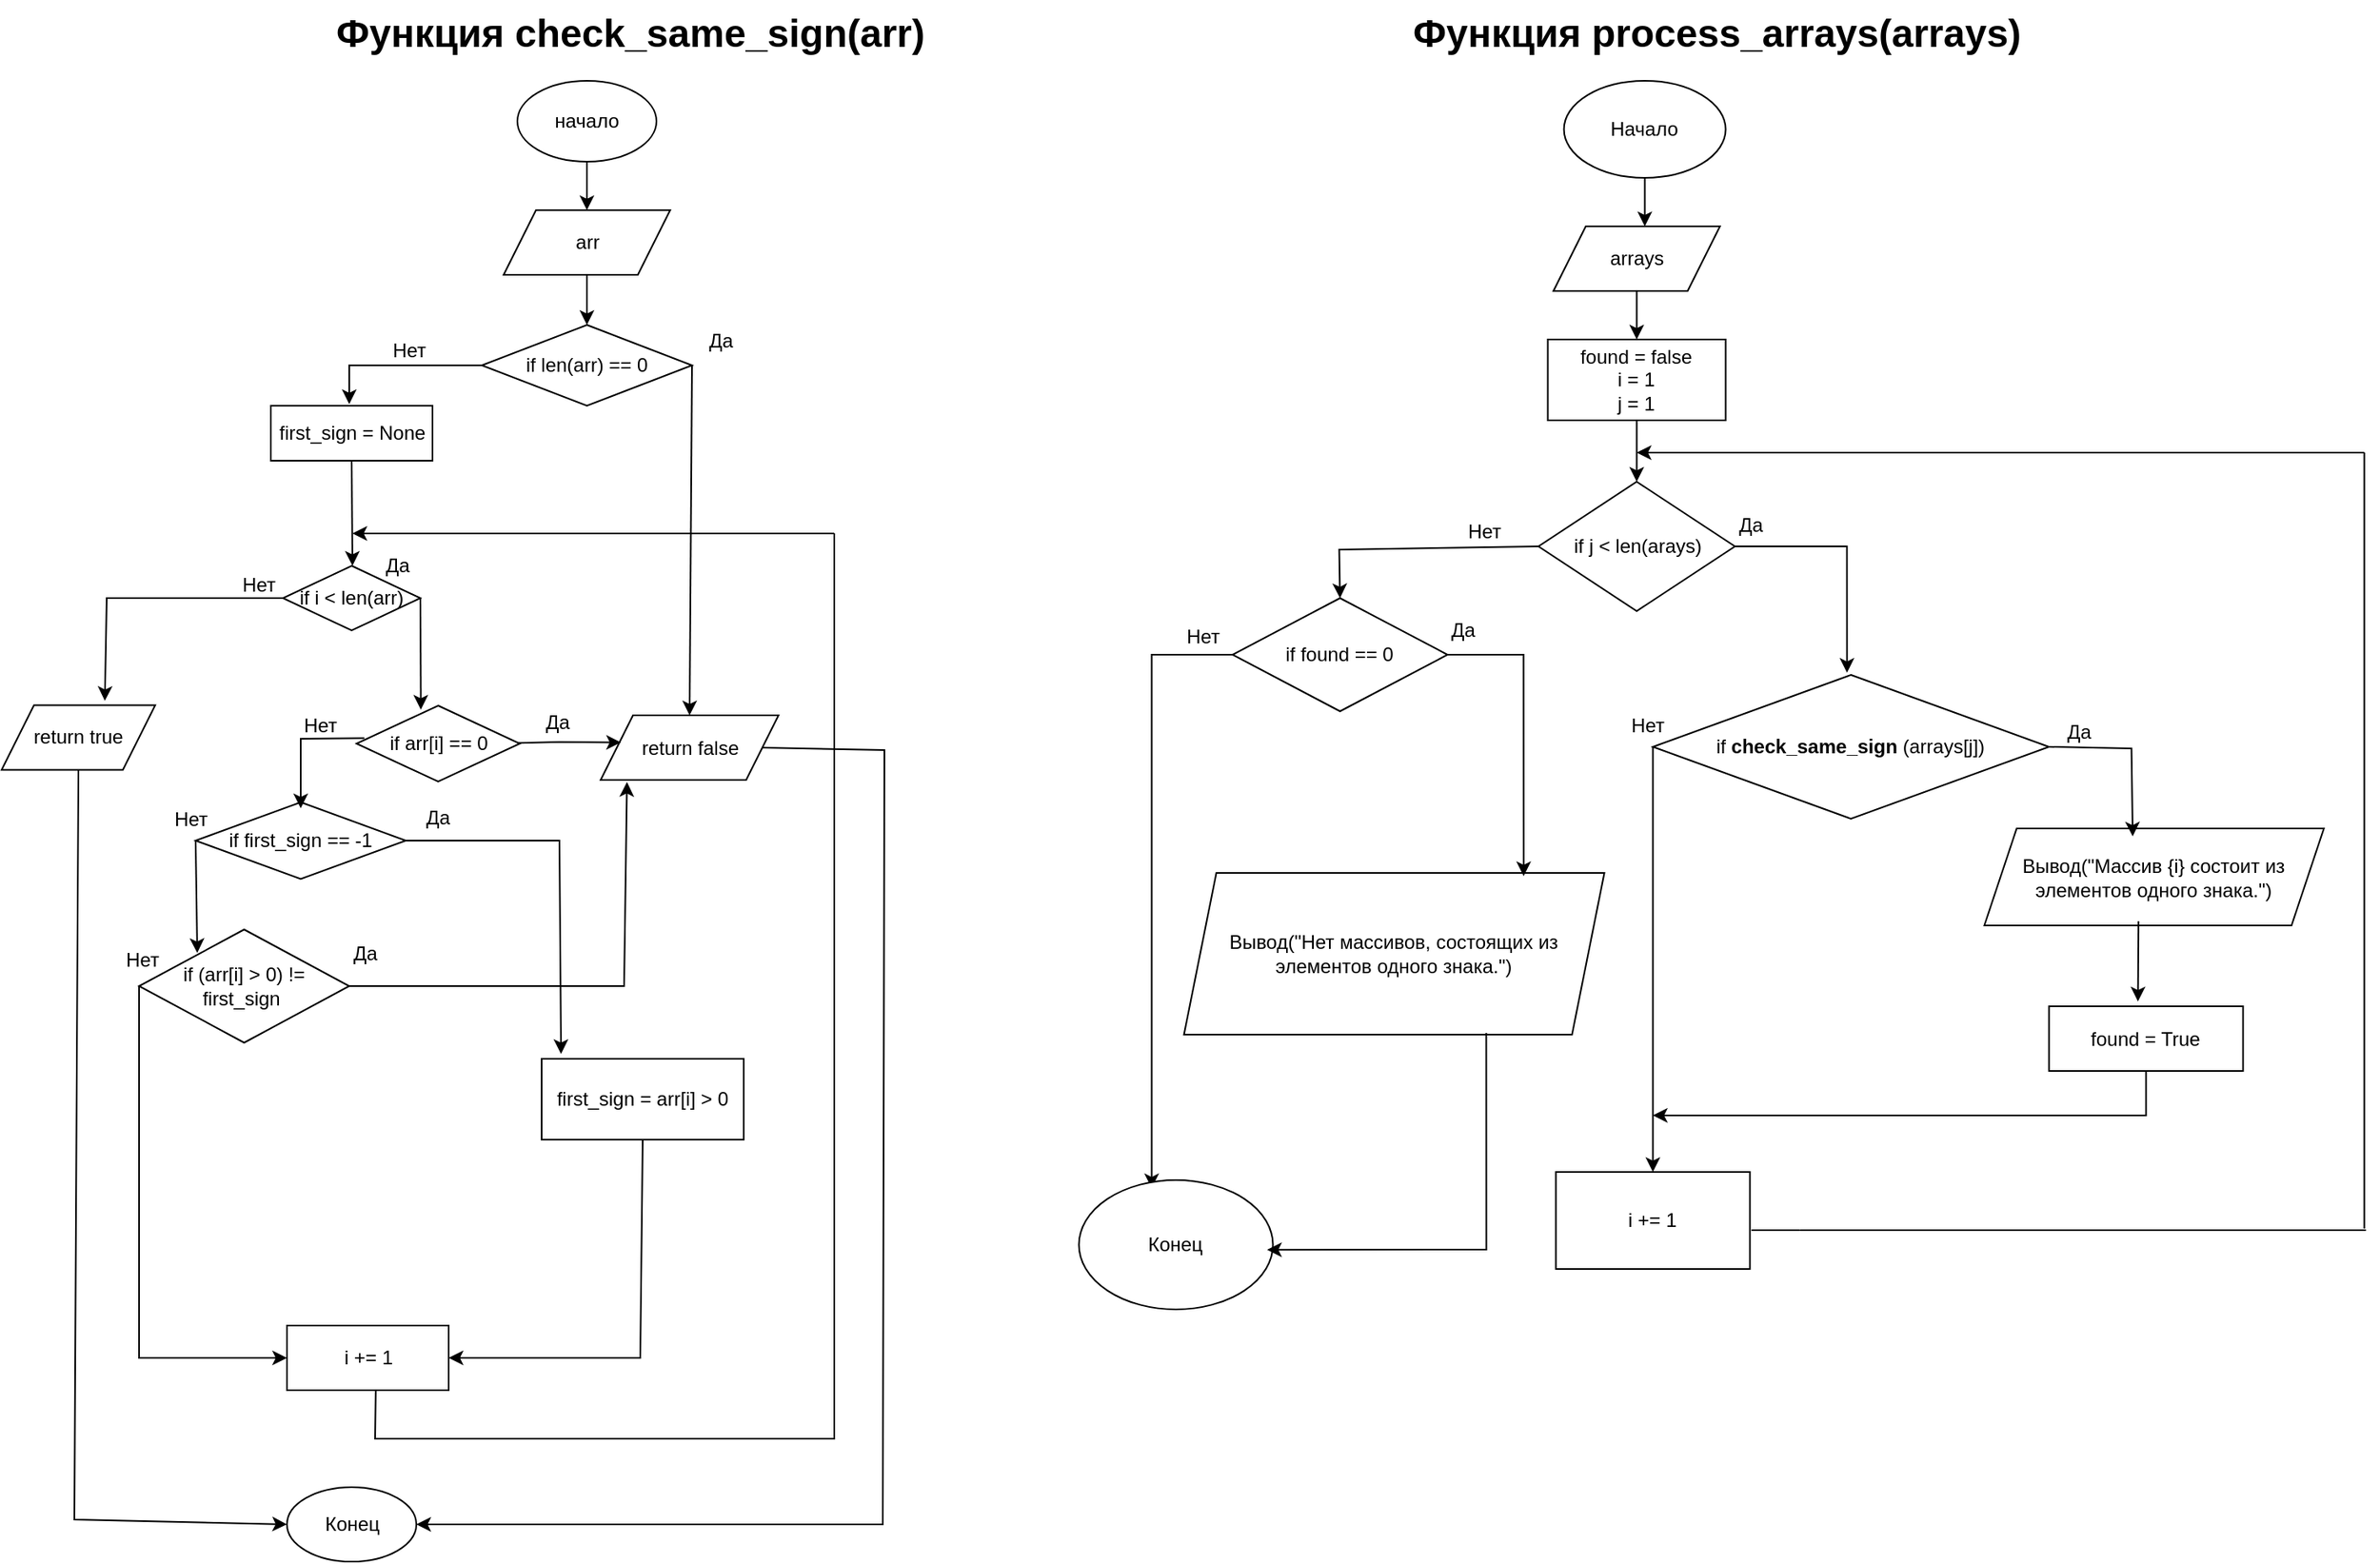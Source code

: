 <mxfile version="24.8.3" pages="6">
  <diagram name="Диаграммы" id="MIZD1LcEtUlyJaFymo-P">
    <mxGraphModel dx="1911" dy="1179" grid="1" gridSize="10" guides="1" tooltips="1" connect="1" arrows="1" fold="1" page="1" pageScale="1" pageWidth="850" pageHeight="1100" math="0" shadow="0">
      <root>
        <mxCell id="0" />
        <mxCell id="1" parent="0" />
        <mxCell id="vFhIeEfv62ZOhZWVYI7D-1" value="начало" style="ellipse;whiteSpace=wrap;html=1;" vertex="1" parent="1">
          <mxGeometry x="354" y="160" width="86" height="50" as="geometry" />
        </mxCell>
        <mxCell id="vFhIeEfv62ZOhZWVYI7D-2" value="arr" style="shape=parallelogram;perimeter=parallelogramPerimeter;whiteSpace=wrap;html=1;fixedSize=1;" vertex="1" parent="1">
          <mxGeometry x="345.5" y="240" width="103" height="40" as="geometry" />
        </mxCell>
        <mxCell id="vFhIeEfv62ZOhZWVYI7D-3" value="if len(arr) == 0" style="rhombus;whiteSpace=wrap;html=1;" vertex="1" parent="1">
          <mxGeometry x="332" y="311" width="130" height="50" as="geometry" />
        </mxCell>
        <mxCell id="vFhIeEfv62ZOhZWVYI7D-4" value="" style="endArrow=classic;html=1;rounded=0;exitX=1;exitY=0.5;exitDx=0;exitDy=0;entryX=0.5;entryY=0;entryDx=0;entryDy=0;" edge="1" parent="1" source="vFhIeEfv62ZOhZWVYI7D-3" target="vFhIeEfv62ZOhZWVYI7D-6">
          <mxGeometry width="50" height="50" relative="1" as="geometry">
            <mxPoint x="380" y="550" as="sourcePoint" />
            <mxPoint x="508.5" y="370" as="targetPoint" />
          </mxGeometry>
        </mxCell>
        <mxCell id="vFhIeEfv62ZOhZWVYI7D-5" value="first_sign = None" style="rounded=0;whiteSpace=wrap;html=1;" vertex="1" parent="1">
          <mxGeometry x="201.5" y="361" width="100" height="34" as="geometry" />
        </mxCell>
        <mxCell id="vFhIeEfv62ZOhZWVYI7D-6" value="return false" style="shape=parallelogram;perimeter=parallelogramPerimeter;whiteSpace=wrap;html=1;fixedSize=1;" vertex="1" parent="1">
          <mxGeometry x="405.5" y="552.5" width="110" height="40" as="geometry" />
        </mxCell>
        <mxCell id="vFhIeEfv62ZOhZWVYI7D-7" value="" style="endArrow=classic;html=1;rounded=0;entryX=0.114;entryY=0.419;entryDx=0;entryDy=0;exitX=0.958;exitY=0.519;exitDx=0;exitDy=0;exitPerimeter=0;entryPerimeter=0;" edge="1" parent="1" target="vFhIeEfv62ZOhZWVYI7D-6">
          <mxGeometry width="50" height="50" relative="1" as="geometry">
            <mxPoint x="353.998" y="569.643" as="sourcePoint" />
            <mxPoint x="418.24" y="571.25" as="targetPoint" />
            <Array as="points">
              <mxPoint x="380" y="569" />
            </Array>
          </mxGeometry>
        </mxCell>
        <mxCell id="vFhIeEfv62ZOhZWVYI7D-8" value="if first_sign == -1" style="rhombus;whiteSpace=wrap;html=1;" vertex="1" parent="1">
          <mxGeometry x="155" y="606.25" width="130" height="47.5" as="geometry" />
        </mxCell>
        <mxCell id="vFhIeEfv62ZOhZWVYI7D-9" value="first_sign = arr[i] &amp;gt; 0" style="rounded=0;whiteSpace=wrap;html=1;" vertex="1" parent="1">
          <mxGeometry x="369" y="765" width="125" height="50" as="geometry" />
        </mxCell>
        <mxCell id="vFhIeEfv62ZOhZWVYI7D-10" value="if (arr[i] &amp;gt; 0) != first_sign&amp;nbsp;" style="rhombus;whiteSpace=wrap;html=1;" vertex="1" parent="1">
          <mxGeometry x="120" y="685" width="130" height="70" as="geometry" />
        </mxCell>
        <mxCell id="vFhIeEfv62ZOhZWVYI7D-11" value="" style="endArrow=classic;html=1;rounded=0;exitX=1;exitY=0.5;exitDx=0;exitDy=0;entryX=0.148;entryY=1.032;entryDx=0;entryDy=0;entryPerimeter=0;" edge="1" parent="1" source="vFhIeEfv62ZOhZWVYI7D-10" target="vFhIeEfv62ZOhZWVYI7D-6">
          <mxGeometry width="50" height="50" relative="1" as="geometry">
            <mxPoint x="425" y="580" as="sourcePoint" />
            <mxPoint x="400" y="610" as="targetPoint" />
            <Array as="points">
              <mxPoint x="420" y="720" />
            </Array>
          </mxGeometry>
        </mxCell>
        <mxCell id="vFhIeEfv62ZOhZWVYI7D-12" value="i += 1" style="rounded=0;whiteSpace=wrap;html=1;" vertex="1" parent="1">
          <mxGeometry x="211.5" y="930" width="100" height="40" as="geometry" />
        </mxCell>
        <mxCell id="vFhIeEfv62ZOhZWVYI7D-13" value="if i &amp;lt; len(arr)" style="rhombus;whiteSpace=wrap;html=1;" vertex="1" parent="1">
          <mxGeometry x="209" y="460" width="85" height="40" as="geometry" />
        </mxCell>
        <mxCell id="vFhIeEfv62ZOhZWVYI7D-14" value="" style="endArrow=classic;html=1;rounded=0;exitX=1;exitY=0.5;exitDx=0;exitDy=0;entryX=0.394;entryY=0.053;entryDx=0;entryDy=0;entryPerimeter=0;" edge="1" parent="1" source="vFhIeEfv62ZOhZWVYI7D-13" target="vFhIeEfv62ZOhZWVYI7D-57">
          <mxGeometry width="50" height="50" relative="1" as="geometry">
            <mxPoint x="170" y="570" as="sourcePoint" />
            <mxPoint x="315" y="550" as="targetPoint" />
          </mxGeometry>
        </mxCell>
        <mxCell id="vFhIeEfv62ZOhZWVYI7D-15" value="Да" style="text;html=1;align=center;verticalAlign=middle;whiteSpace=wrap;rounded=0;" vertex="1" parent="1">
          <mxGeometry x="270" y="450" width="20" height="20" as="geometry" />
        </mxCell>
        <mxCell id="vFhIeEfv62ZOhZWVYI7D-16" style="edgeStyle=orthogonalEdgeStyle;rounded=0;orthogonalLoop=1;jettySize=auto;html=1;exitX=0.5;exitY=1;exitDx=0;exitDy=0;" edge="1" parent="1" source="vFhIeEfv62ZOhZWVYI7D-15" target="vFhIeEfv62ZOhZWVYI7D-15">
          <mxGeometry relative="1" as="geometry" />
        </mxCell>
        <mxCell id="vFhIeEfv62ZOhZWVYI7D-17" value="return true" style="shape=parallelogram;perimeter=parallelogramPerimeter;whiteSpace=wrap;html=1;fixedSize=1;" vertex="1" parent="1">
          <mxGeometry x="35" y="546.25" width="95" height="40" as="geometry" />
        </mxCell>
        <mxCell id="vFhIeEfv62ZOhZWVYI7D-18" value="" style="endArrow=classic;html=1;rounded=0;exitX=0;exitY=0.5;exitDx=0;exitDy=0;entryX=0.672;entryY=-0.068;entryDx=0;entryDy=0;entryPerimeter=0;" edge="1" parent="1" source="vFhIeEfv62ZOhZWVYI7D-13" target="vFhIeEfv62ZOhZWVYI7D-17">
          <mxGeometry width="50" height="50" relative="1" as="geometry">
            <mxPoint x="170" y="570" as="sourcePoint" />
            <mxPoint x="220" y="520" as="targetPoint" />
            <Array as="points">
              <mxPoint x="100" y="480" />
            </Array>
          </mxGeometry>
        </mxCell>
        <mxCell id="vFhIeEfv62ZOhZWVYI7D-19" value="Нет" style="text;whiteSpace=wrap;html=1;" vertex="1" parent="1">
          <mxGeometry x="140" y="602.5" width="30" height="20" as="geometry" />
        </mxCell>
        <mxCell id="vFhIeEfv62ZOhZWVYI7D-20" value="" style="endArrow=classic;html=1;rounded=0;exitX=0.048;exitY=0.428;exitDx=0;exitDy=0;entryX=0.25;entryY=1;entryDx=0;entryDy=0;exitPerimeter=0;" edge="1" parent="1" source="vFhIeEfv62ZOhZWVYI7D-57">
          <mxGeometry width="50" height="50" relative="1" as="geometry">
            <mxPoint x="250" y="570" as="sourcePoint" />
            <mxPoint x="220.0" y="610.0" as="targetPoint" />
            <Array as="points">
              <mxPoint x="220" y="567" />
            </Array>
          </mxGeometry>
        </mxCell>
        <mxCell id="vFhIeEfv62ZOhZWVYI7D-21" value="" style="endArrow=classic;html=1;rounded=0;exitX=0;exitY=0.5;exitDx=0;exitDy=0;entryX=0.277;entryY=0.207;entryDx=0;entryDy=0;entryPerimeter=0;" edge="1" parent="1" source="vFhIeEfv62ZOhZWVYI7D-8" target="vFhIeEfv62ZOhZWVYI7D-10">
          <mxGeometry width="50" height="50" relative="1" as="geometry">
            <mxPoint x="120" y="830" as="sourcePoint" />
            <mxPoint x="170" y="780" as="targetPoint" />
          </mxGeometry>
        </mxCell>
        <mxCell id="vFhIeEfv62ZOhZWVYI7D-22" value="" style="endArrow=classic;html=1;rounded=0;entryX=0.096;entryY=-0.06;entryDx=0;entryDy=0;entryPerimeter=0;exitX=1;exitY=0.5;exitDx=0;exitDy=0;" edge="1" parent="1" source="vFhIeEfv62ZOhZWVYI7D-8" target="vFhIeEfv62ZOhZWVYI7D-9">
          <mxGeometry width="50" height="50" relative="1" as="geometry">
            <mxPoint x="480" y="840" as="sourcePoint" />
            <mxPoint x="530" y="790" as="targetPoint" />
            <Array as="points">
              <mxPoint x="380" y="630" />
            </Array>
          </mxGeometry>
        </mxCell>
        <mxCell id="vFhIeEfv62ZOhZWVYI7D-23" value="" style="endArrow=classic;html=1;rounded=0;exitX=0.5;exitY=1;exitDx=0;exitDy=0;entryX=1;entryY=0.5;entryDx=0;entryDy=0;" edge="1" parent="1" source="vFhIeEfv62ZOhZWVYI7D-9" target="vFhIeEfv62ZOhZWVYI7D-12">
          <mxGeometry width="50" height="50" relative="1" as="geometry">
            <mxPoint x="440" y="850" as="sourcePoint" />
            <mxPoint x="490" y="800" as="targetPoint" />
            <Array as="points">
              <mxPoint x="430" y="950" />
            </Array>
          </mxGeometry>
        </mxCell>
        <mxCell id="vFhIeEfv62ZOhZWVYI7D-24" value="" style="endArrow=classic;html=1;rounded=0;exitX=0;exitY=0.5;exitDx=0;exitDy=0;entryX=0;entryY=0.5;entryDx=0;entryDy=0;" edge="1" parent="1" source="vFhIeEfv62ZOhZWVYI7D-10" target="vFhIeEfv62ZOhZWVYI7D-12">
          <mxGeometry width="50" height="50" relative="1" as="geometry">
            <mxPoint x="100" y="730" as="sourcePoint" />
            <mxPoint x="180" y="890" as="targetPoint" />
            <Array as="points">
              <mxPoint x="120" y="950" />
            </Array>
          </mxGeometry>
        </mxCell>
        <mxCell id="vFhIeEfv62ZOhZWVYI7D-25" value="" style="endArrow=none;html=1;rounded=0;exitX=0.549;exitY=1.002;exitDx=0;exitDy=0;exitPerimeter=0;" edge="1" parent="1" source="vFhIeEfv62ZOhZWVYI7D-12">
          <mxGeometry width="50" height="50" relative="1" as="geometry">
            <mxPoint x="280" y="970" as="sourcePoint" />
            <mxPoint x="550" y="940" as="targetPoint" />
            <Array as="points">
              <mxPoint x="266" y="1000" />
              <mxPoint x="550" y="1000" />
            </Array>
          </mxGeometry>
        </mxCell>
        <mxCell id="vFhIeEfv62ZOhZWVYI7D-26" value="" style="endArrow=none;html=1;rounded=0;" edge="1" parent="1">
          <mxGeometry width="50" height="50" relative="1" as="geometry">
            <mxPoint x="550" y="940" as="sourcePoint" />
            <mxPoint x="550" y="440" as="targetPoint" />
          </mxGeometry>
        </mxCell>
        <mxCell id="vFhIeEfv62ZOhZWVYI7D-27" value="" style="endArrow=classic;html=1;rounded=0;" edge="1" parent="1">
          <mxGeometry width="50" height="50" relative="1" as="geometry">
            <mxPoint x="550" y="440" as="sourcePoint" />
            <mxPoint x="252" y="440" as="targetPoint" />
          </mxGeometry>
        </mxCell>
        <mxCell id="vFhIeEfv62ZOhZWVYI7D-28" value="" style="endArrow=classic;html=1;rounded=0;exitX=0.5;exitY=1;exitDx=0;exitDy=0;" edge="1" parent="1" source="vFhIeEfv62ZOhZWVYI7D-5">
          <mxGeometry width="50" height="50" relative="1" as="geometry">
            <mxPoint x="10" y="450" as="sourcePoint" />
            <mxPoint x="252" y="460" as="targetPoint" />
          </mxGeometry>
        </mxCell>
        <mxCell id="vFhIeEfv62ZOhZWVYI7D-29" value="" style="endArrow=classic;html=1;rounded=0;exitX=0;exitY=0.5;exitDx=0;exitDy=0;" edge="1" parent="1" source="vFhIeEfv62ZOhZWVYI7D-3">
          <mxGeometry width="50" height="50" relative="1" as="geometry">
            <mxPoint x="110" y="330" as="sourcePoint" />
            <mxPoint x="250" y="360" as="targetPoint" />
            <Array as="points">
              <mxPoint x="250" y="336" />
            </Array>
          </mxGeometry>
        </mxCell>
        <mxCell id="vFhIeEfv62ZOhZWVYI7D-30" value="" style="endArrow=classic;html=1;rounded=0;exitX=0.5;exitY=1;exitDx=0;exitDy=0;entryX=0.5;entryY=0;entryDx=0;entryDy=0;" edge="1" parent="1" source="vFhIeEfv62ZOhZWVYI7D-2" target="vFhIeEfv62ZOhZWVYI7D-3">
          <mxGeometry width="50" height="50" relative="1" as="geometry">
            <mxPoint x="50" y="230" as="sourcePoint" />
            <mxPoint x="100" y="180" as="targetPoint" />
          </mxGeometry>
        </mxCell>
        <mxCell id="vFhIeEfv62ZOhZWVYI7D-31" value="" style="endArrow=classic;html=1;rounded=0;exitX=0.5;exitY=1;exitDx=0;exitDy=0;" edge="1" parent="1" source="vFhIeEfv62ZOhZWVYI7D-1" target="vFhIeEfv62ZOhZWVYI7D-2">
          <mxGeometry width="50" height="50" relative="1" as="geometry">
            <mxPoint x="230" y="190" as="sourcePoint" />
            <mxPoint x="280" y="140" as="targetPoint" />
          </mxGeometry>
        </mxCell>
        <mxCell id="vFhIeEfv62ZOhZWVYI7D-32" value="&lt;h1 style=&quot;margin-top: 0px;&quot;&gt;Функция&amp;nbsp;check_same_sign(arr)&lt;/h1&gt;" style="text;html=1;whiteSpace=wrap;overflow=hidden;rounded=0;" vertex="1" parent="1">
          <mxGeometry x="240" y="110" width="371" height="80" as="geometry" />
        </mxCell>
        <mxCell id="vFhIeEfv62ZOhZWVYI7D-33" value="Начало" style="ellipse;whiteSpace=wrap;html=1;" vertex="1" parent="1">
          <mxGeometry x="1001.29" y="160" width="100" height="60" as="geometry" />
        </mxCell>
        <mxCell id="vFhIeEfv62ZOhZWVYI7D-34" value="found = false&lt;div&gt;i = 1&lt;/div&gt;&lt;div&gt;j = 1&lt;/div&gt;" style="rounded=0;whiteSpace=wrap;html=1;" vertex="1" parent="1">
          <mxGeometry x="991.29" y="320" width="110" height="50" as="geometry" />
        </mxCell>
        <mxCell id="vFhIeEfv62ZOhZWVYI7D-35" value="if&amp;nbsp;&lt;b&gt;check_same_sign&lt;/b&gt; (arrays[j])" style="rhombus;whiteSpace=wrap;html=1;" vertex="1" parent="1">
          <mxGeometry x="1056.29" y="527.5" width="245" height="89" as="geometry" />
        </mxCell>
        <mxCell id="vFhIeEfv62ZOhZWVYI7D-36" value="Вывод(&quot;Массив {i} состоит из элементов одного знака.&quot;)" style="shape=parallelogram;perimeter=parallelogramPerimeter;whiteSpace=wrap;html=1;fixedSize=1;" vertex="1" parent="1">
          <mxGeometry x="1261.29" y="622.5" width="210" height="60" as="geometry" />
        </mxCell>
        <mxCell id="vFhIeEfv62ZOhZWVYI7D-37" value="found = True" style="rounded=0;whiteSpace=wrap;html=1;" vertex="1" parent="1">
          <mxGeometry x="1301.29" y="732.5" width="120" height="40" as="geometry" />
        </mxCell>
        <mxCell id="vFhIeEfv62ZOhZWVYI7D-38" value="i += 1" style="rounded=0;whiteSpace=wrap;html=1;" vertex="1" parent="1">
          <mxGeometry x="996.29" y="835" width="120" height="60" as="geometry" />
        </mxCell>
        <mxCell id="vFhIeEfv62ZOhZWVYI7D-39" value="" style="endArrow=classic;html=1;rounded=0;exitX=0.454;exitY=0.957;exitDx=0;exitDy=0;exitPerimeter=0;" edge="1" parent="1" source="vFhIeEfv62ZOhZWVYI7D-36">
          <mxGeometry width="50" height="50" relative="1" as="geometry">
            <mxPoint x="1371.29" y="692.5" as="sourcePoint" />
            <mxPoint x="1356.29" y="729.5" as="targetPoint" />
          </mxGeometry>
        </mxCell>
        <mxCell id="vFhIeEfv62ZOhZWVYI7D-40" value="arrays" style="shape=parallelogram;perimeter=parallelogramPerimeter;whiteSpace=wrap;html=1;fixedSize=1;" vertex="1" parent="1">
          <mxGeometry x="994.79" y="250" width="103" height="40" as="geometry" />
        </mxCell>
        <mxCell id="vFhIeEfv62ZOhZWVYI7D-41" value="if j &amp;lt; len(arays)" style="rhombus;whiteSpace=wrap;html=1;" vertex="1" parent="1">
          <mxGeometry x="985.54" y="408" width="121.5" height="80" as="geometry" />
        </mxCell>
        <mxCell id="vFhIeEfv62ZOhZWVYI7D-42" value="if found == 0" style="rhombus;whiteSpace=wrap;html=1;" vertex="1" parent="1">
          <mxGeometry x="796.29" y="480" width="133" height="70" as="geometry" />
        </mxCell>
        <mxCell id="vFhIeEfv62ZOhZWVYI7D-43" value="Вывод(&quot;Нет массивов, состоящих из элементов одного знака.&quot;)" style="shape=parallelogram;perimeter=parallelogramPerimeter;whiteSpace=wrap;html=1;fixedSize=1;" vertex="1" parent="1">
          <mxGeometry x="766.29" y="650" width="260" height="100" as="geometry" />
        </mxCell>
        <mxCell id="vFhIeEfv62ZOhZWVYI7D-44" value="" style="endArrow=classic;html=1;rounded=0;exitX=0.5;exitY=1;exitDx=0;exitDy=0;" edge="1" parent="1" source="vFhIeEfv62ZOhZWVYI7D-37">
          <mxGeometry width="50" height="50" relative="1" as="geometry">
            <mxPoint x="1416.29" y="820" as="sourcePoint" />
            <mxPoint x="1056.29" y="800" as="targetPoint" />
            <Array as="points">
              <mxPoint x="1361.29" y="800" />
            </Array>
          </mxGeometry>
        </mxCell>
        <mxCell id="vFhIeEfv62ZOhZWVYI7D-45" value="" style="endArrow=classic;html=1;rounded=0;exitX=0;exitY=0.5;exitDx=0;exitDy=0;entryX=0.5;entryY=0;entryDx=0;entryDy=0;" edge="1" parent="1" source="vFhIeEfv62ZOhZWVYI7D-35" target="vFhIeEfv62ZOhZWVYI7D-38">
          <mxGeometry width="50" height="50" relative="1" as="geometry">
            <mxPoint x="926.29" y="790" as="sourcePoint" />
            <mxPoint x="976.29" y="740" as="targetPoint" />
          </mxGeometry>
        </mxCell>
        <mxCell id="vFhIeEfv62ZOhZWVYI7D-46" value="" style="endArrow=classic;html=1;rounded=0;entryX=0.437;entryY=0.082;entryDx=0;entryDy=0;entryPerimeter=0;exitX=1;exitY=0.5;exitDx=0;exitDy=0;" edge="1" parent="1" source="vFhIeEfv62ZOhZWVYI7D-35" target="vFhIeEfv62ZOhZWVYI7D-36">
          <mxGeometry width="50" height="50" relative="1" as="geometry">
            <mxPoint x="1316.29" y="580" as="sourcePoint" />
            <mxPoint x="1486.29" y="850" as="targetPoint" />
            <Array as="points">
              <mxPoint x="1352.29" y="573" />
            </Array>
          </mxGeometry>
        </mxCell>
        <mxCell id="vFhIeEfv62ZOhZWVYI7D-47" value="" style="endArrow=none;html=1;rounded=0;exitX=1;exitY=0.5;exitDx=0;exitDy=0;" edge="1" parent="1">
          <mxGeometry width="50" height="50" relative="1" as="geometry">
            <mxPoint x="1117.29" y="871.0" as="sourcePoint" />
            <mxPoint x="1147.29" y="871" as="targetPoint" />
          </mxGeometry>
        </mxCell>
        <mxCell id="vFhIeEfv62ZOhZWVYI7D-48" value="" style="endArrow=none;html=1;rounded=0;" edge="1" parent="1">
          <mxGeometry width="50" height="50" relative="1" as="geometry">
            <mxPoint x="1496.29" y="870" as="sourcePoint" />
            <mxPoint x="1496.29" y="390" as="targetPoint" />
          </mxGeometry>
        </mxCell>
        <mxCell id="vFhIeEfv62ZOhZWVYI7D-49" value="" style="endArrow=classic;html=1;rounded=0;" edge="1" parent="1">
          <mxGeometry width="50" height="50" relative="1" as="geometry">
            <mxPoint x="1496.29" y="390" as="sourcePoint" />
            <mxPoint x="1046.29" y="390" as="targetPoint" />
          </mxGeometry>
        </mxCell>
        <mxCell id="vFhIeEfv62ZOhZWVYI7D-50" value="" style="endArrow=classic;html=1;rounded=0;exitX=0.5;exitY=1;exitDx=0;exitDy=0;entryX=0.5;entryY=0;entryDx=0;entryDy=0;" edge="1" parent="1" source="vFhIeEfv62ZOhZWVYI7D-34" target="vFhIeEfv62ZOhZWVYI7D-41">
          <mxGeometry width="50" height="50" relative="1" as="geometry">
            <mxPoint x="1256.29" y="360" as="sourcePoint" />
            <mxPoint x="1306.29" y="310" as="targetPoint" />
          </mxGeometry>
        </mxCell>
        <mxCell id="vFhIeEfv62ZOhZWVYI7D-51" value="" style="endArrow=classic;html=1;rounded=0;exitX=0.5;exitY=1;exitDx=0;exitDy=0;entryX=0.5;entryY=0;entryDx=0;entryDy=0;" edge="1" parent="1" source="vFhIeEfv62ZOhZWVYI7D-40" target="vFhIeEfv62ZOhZWVYI7D-34">
          <mxGeometry width="50" height="50" relative="1" as="geometry">
            <mxPoint x="1146.29" y="290" as="sourcePoint" />
            <mxPoint x="1196.29" y="240" as="targetPoint" />
          </mxGeometry>
        </mxCell>
        <mxCell id="vFhIeEfv62ZOhZWVYI7D-52" value="" style="endArrow=classic;html=1;rounded=0;exitX=0.5;exitY=1;exitDx=0;exitDy=0;" edge="1" parent="1" source="vFhIeEfv62ZOhZWVYI7D-33">
          <mxGeometry width="50" height="50" relative="1" as="geometry">
            <mxPoint x="1106.29" y="230" as="sourcePoint" />
            <mxPoint x="1051.29" y="250" as="targetPoint" />
          </mxGeometry>
        </mxCell>
        <mxCell id="vFhIeEfv62ZOhZWVYI7D-53" value="" style="endArrow=classic;html=1;rounded=0;exitX=0;exitY=0.5;exitDx=0;exitDy=0;entryX=0.5;entryY=0;entryDx=0;entryDy=0;" edge="1" parent="1" source="vFhIeEfv62ZOhZWVYI7D-41" target="vFhIeEfv62ZOhZWVYI7D-42">
          <mxGeometry width="50" height="50" relative="1" as="geometry">
            <mxPoint x="816.29" y="320" as="sourcePoint" />
            <mxPoint x="866.29" y="270" as="targetPoint" />
            <Array as="points">
              <mxPoint x="862.29" y="450" />
            </Array>
          </mxGeometry>
        </mxCell>
        <mxCell id="vFhIeEfv62ZOhZWVYI7D-54" value="" style="endArrow=classic;html=1;rounded=0;exitX=1;exitY=0.5;exitDx=0;exitDy=0;entryX=0.808;entryY=0.02;entryDx=0;entryDy=0;entryPerimeter=0;" edge="1" parent="1" source="vFhIeEfv62ZOhZWVYI7D-42" target="vFhIeEfv62ZOhZWVYI7D-43">
          <mxGeometry width="50" height="50" relative="1" as="geometry">
            <mxPoint x="806.29" y="900" as="sourcePoint" />
            <mxPoint x="866.29" y="570" as="targetPoint" />
            <Array as="points">
              <mxPoint x="976.29" y="515" />
            </Array>
          </mxGeometry>
        </mxCell>
        <mxCell id="vFhIeEfv62ZOhZWVYI7D-55" value="" style="endArrow=classic;html=1;rounded=0;exitX=1;exitY=0.5;exitDx=0;exitDy=0;entryX=0.49;entryY=-0.015;entryDx=0;entryDy=0;entryPerimeter=0;" edge="1" parent="1" source="vFhIeEfv62ZOhZWVYI7D-41" target="vFhIeEfv62ZOhZWVYI7D-35">
          <mxGeometry width="50" height="50" relative="1" as="geometry">
            <mxPoint x="1106.29" y="520" as="sourcePoint" />
            <mxPoint x="1156.29" y="470" as="targetPoint" />
            <Array as="points">
              <mxPoint x="1176.29" y="448" />
            </Array>
          </mxGeometry>
        </mxCell>
        <mxCell id="vFhIeEfv62ZOhZWVYI7D-56" value="" style="endArrow=none;html=1;rounded=0;" edge="1" parent="1">
          <mxGeometry width="50" height="50" relative="1" as="geometry">
            <mxPoint x="1147.29" y="871" as="sourcePoint" />
            <mxPoint x="1497.29" y="871" as="targetPoint" />
          </mxGeometry>
        </mxCell>
        <mxCell id="vFhIeEfv62ZOhZWVYI7D-57" value="if arr[i] == 0" style="rhombus;whiteSpace=wrap;html=1;" vertex="1" parent="1">
          <mxGeometry x="254.5" y="546.5" width="101" height="47" as="geometry" />
        </mxCell>
        <mxCell id="vFhIeEfv62ZOhZWVYI7D-58" value="Конец" style="ellipse;whiteSpace=wrap;html=1;" vertex="1" parent="1">
          <mxGeometry x="211.5" y="1030" width="80" height="46" as="geometry" />
        </mxCell>
        <mxCell id="vFhIeEfv62ZOhZWVYI7D-59" value="" style="endArrow=classic;html=1;rounded=0;exitX=0.5;exitY=1;exitDx=0;exitDy=0;entryX=0;entryY=0.5;entryDx=0;entryDy=0;" edge="1" parent="1" source="vFhIeEfv62ZOhZWVYI7D-17" target="vFhIeEfv62ZOhZWVYI7D-58">
          <mxGeometry width="50" height="50" relative="1" as="geometry">
            <mxPoint x="30" y="540" as="sourcePoint" />
            <mxPoint x="220" y="1140" as="targetPoint" />
            <Array as="points">
              <mxPoint x="80" y="1050" />
            </Array>
          </mxGeometry>
        </mxCell>
        <mxCell id="vFhIeEfv62ZOhZWVYI7D-60" value="" style="endArrow=classic;html=1;rounded=0;exitX=1;exitY=0.5;exitDx=0;exitDy=0;entryX=1;entryY=0.5;entryDx=0;entryDy=0;" edge="1" parent="1" source="vFhIeEfv62ZOhZWVYI7D-6" target="vFhIeEfv62ZOhZWVYI7D-58">
          <mxGeometry width="50" height="50" relative="1" as="geometry">
            <mxPoint x="590" y="740" as="sourcePoint" />
            <mxPoint x="80" y="850" as="targetPoint" />
            <Array as="points">
              <mxPoint x="581" y="574" />
              <mxPoint x="580" y="1053" />
            </Array>
          </mxGeometry>
        </mxCell>
        <mxCell id="vFhIeEfv62ZOhZWVYI7D-61" value="" style="endArrow=classic;html=1;rounded=0;exitX=0;exitY=0.5;exitDx=0;exitDy=0;entryX=0.375;entryY=0.063;entryDx=0;entryDy=0;entryPerimeter=0;" edge="1" parent="1" source="vFhIeEfv62ZOhZWVYI7D-42" target="vFhIeEfv62ZOhZWVYI7D-62">
          <mxGeometry width="50" height="50" relative="1" as="geometry">
            <mxPoint x="656.29" y="630" as="sourcePoint" />
            <mxPoint x="696.29" y="850" as="targetPoint" />
            <Array as="points">
              <mxPoint x="746.29" y="515" />
              <mxPoint x="746.29" y="690" />
            </Array>
          </mxGeometry>
        </mxCell>
        <mxCell id="vFhIeEfv62ZOhZWVYI7D-62" value="Конец" style="ellipse;whiteSpace=wrap;html=1;" vertex="1" parent="1">
          <mxGeometry x="701.29" y="840" width="120" height="80" as="geometry" />
        </mxCell>
        <mxCell id="vFhIeEfv62ZOhZWVYI7D-63" value="" style="endArrow=classic;html=1;rounded=0;exitX=0.719;exitY=0.99;exitDx=0;exitDy=0;exitPerimeter=0;entryX=0.97;entryY=0.539;entryDx=0;entryDy=0;entryPerimeter=0;" edge="1" parent="1" source="vFhIeEfv62ZOhZWVYI7D-43" target="vFhIeEfv62ZOhZWVYI7D-62">
          <mxGeometry width="50" height="50" relative="1" as="geometry">
            <mxPoint x="886.29" y="850" as="sourcePoint" />
            <mxPoint x="736.29" y="800" as="targetPoint" />
            <Array as="points">
              <mxPoint x="953.29" y="883" />
            </Array>
          </mxGeometry>
        </mxCell>
        <mxCell id="vFhIeEfv62ZOhZWVYI7D-64" value="&lt;h1 style=&quot;margin-top: 0px;&quot;&gt;Функция&amp;nbsp;process_arrays(arrays)&lt;/h1&gt;" style="text;html=1;whiteSpace=wrap;overflow=hidden;rounded=0;" vertex="1" parent="1">
          <mxGeometry x="906.29" y="110" width="403.71" height="80" as="geometry" />
        </mxCell>
        <mxCell id="vFhIeEfv62ZOhZWVYI7D-65" value="Нет" style="text;whiteSpace=wrap;html=1;" vertex="1" parent="1">
          <mxGeometry x="181.5" y="458" width="30" height="20" as="geometry" />
        </mxCell>
        <mxCell id="vFhIeEfv62ZOhZWVYI7D-66" value="Нет" style="text;whiteSpace=wrap;html=1;" vertex="1" parent="1">
          <mxGeometry x="275" y="313" width="30" height="20" as="geometry" />
        </mxCell>
        <mxCell id="vFhIeEfv62ZOhZWVYI7D-67" value="Нет" style="text;whiteSpace=wrap;html=1;" vertex="1" parent="1">
          <mxGeometry x="110" y="690" width="30" height="20" as="geometry" />
        </mxCell>
        <mxCell id="vFhIeEfv62ZOhZWVYI7D-68" value="Нет" style="text;whiteSpace=wrap;html=1;" vertex="1" parent="1">
          <mxGeometry x="220" y="545" width="30" height="20" as="geometry" />
        </mxCell>
        <mxCell id="vFhIeEfv62ZOhZWVYI7D-69" value="Да" style="text;html=1;align=center;verticalAlign=middle;whiteSpace=wrap;rounded=0;" vertex="1" parent="1">
          <mxGeometry x="369" y="546.5" width="20" height="20" as="geometry" />
        </mxCell>
        <mxCell id="vFhIeEfv62ZOhZWVYI7D-70" value="Да" style="text;html=1;align=center;verticalAlign=middle;whiteSpace=wrap;rounded=0;" vertex="1" parent="1">
          <mxGeometry x="295" y="606.25" width="20" height="20" as="geometry" />
        </mxCell>
        <mxCell id="vFhIeEfv62ZOhZWVYI7D-71" value="Да" style="text;html=1;align=center;verticalAlign=middle;whiteSpace=wrap;rounded=0;" vertex="1" parent="1">
          <mxGeometry x="250" y="690" width="20" height="20" as="geometry" />
        </mxCell>
        <mxCell id="vFhIeEfv62ZOhZWVYI7D-72" value="Да" style="text;html=1;align=center;verticalAlign=middle;whiteSpace=wrap;rounded=0;" vertex="1" parent="1">
          <mxGeometry x="470" y="311" width="20" height="20" as="geometry" />
        </mxCell>
        <mxCell id="vFhIeEfv62ZOhZWVYI7D-73" value="Да" style="text;html=1;align=center;verticalAlign=middle;whiteSpace=wrap;rounded=0;" vertex="1" parent="1">
          <mxGeometry x="1107.04" y="425" width="20" height="20" as="geometry" />
        </mxCell>
        <mxCell id="vFhIeEfv62ZOhZWVYI7D-74" value="Да" style="text;html=1;align=center;verticalAlign=middle;whiteSpace=wrap;rounded=0;" vertex="1" parent="1">
          <mxGeometry x="929.29" y="490" width="20" height="20" as="geometry" />
        </mxCell>
        <mxCell id="vFhIeEfv62ZOhZWVYI7D-75" value="Да" style="text;html=1;align=center;verticalAlign=middle;whiteSpace=wrap;rounded=0;" vertex="1" parent="1">
          <mxGeometry x="1310" y="552.5" width="20" height="20" as="geometry" />
        </mxCell>
        <mxCell id="vFhIeEfv62ZOhZWVYI7D-76" value="Нет" style="text;whiteSpace=wrap;html=1;" vertex="1" parent="1">
          <mxGeometry x="766.29" y="490" width="30" height="20" as="geometry" />
        </mxCell>
        <mxCell id="vFhIeEfv62ZOhZWVYI7D-77" value="Нет" style="text;whiteSpace=wrap;html=1;" vertex="1" parent="1">
          <mxGeometry x="940" y="425" width="30" height="20" as="geometry" />
        </mxCell>
        <mxCell id="vFhIeEfv62ZOhZWVYI7D-78" value="Нет" style="text;whiteSpace=wrap;html=1;" vertex="1" parent="1">
          <mxGeometry x="1041.29" y="545" width="30" height="20" as="geometry" />
        </mxCell>
      </root>
    </mxGraphModel>
  </diagram>
  <diagram name="Графы" id="UL8ZfbC7ENs-gewoDhGo">
    <mxGraphModel dx="3822" dy="2358" grid="1" gridSize="10" guides="1" tooltips="1" connect="1" arrows="1" fold="1" page="1" pageScale="1" pageWidth="2339" pageHeight="3300" math="0" shadow="0">
      <root>
        <mxCell id="0" />
        <mxCell id="1" parent="0" />
        <mxCell id="_oQI6SgmB9FpHTkvuggo-1" style="edgeStyle=orthogonalEdgeStyle;rounded=0;orthogonalLoop=1;jettySize=auto;html=1;entryX=0.5;entryY=0;entryDx=0;entryDy=0;" parent="1" source="x7JZYd5VgC3F-J8ZX4Ac-1" target="x7JZYd5VgC3F-J8ZX4Ac-2" edge="1">
          <mxGeometry relative="1" as="geometry" />
        </mxCell>
        <mxCell id="x7JZYd5VgC3F-J8ZX4Ac-1" value="вх.данные (arr)" style="ellipse;whiteSpace=wrap;html=1;" parent="1" vertex="1">
          <mxGeometry x="60" y="30" width="80" height="60" as="geometry" />
        </mxCell>
        <mxCell id="_oQI6SgmB9FpHTkvuggo-7" style="edgeStyle=orthogonalEdgeStyle;rounded=0;orthogonalLoop=1;jettySize=auto;html=1;entryX=0.5;entryY=0;entryDx=0;entryDy=0;" parent="1" source="x7JZYd5VgC3F-J8ZX4Ac-2" target="x7JZYd5VgC3F-J8ZX4Ac-4" edge="1">
          <mxGeometry relative="1" as="geometry" />
        </mxCell>
        <mxCell id="x7JZYd5VgC3F-J8ZX4Ac-2" value="first_sign" style="ellipse;whiteSpace=wrap;html=1;" parent="1" vertex="1">
          <mxGeometry x="60" y="170" width="80" height="60" as="geometry" />
        </mxCell>
        <mxCell id="_oQI6SgmB9FpHTkvuggo-9" style="edgeStyle=orthogonalEdgeStyle;rounded=0;orthogonalLoop=1;jettySize=auto;html=1;" parent="1" source="x7JZYd5VgC3F-J8ZX4Ac-4" target="_oQI6SgmB9FpHTkvuggo-2" edge="1">
          <mxGeometry relative="1" as="geometry">
            <Array as="points">
              <mxPoint x="40" y="310" />
              <mxPoint x="40" y="1010" />
            </Array>
          </mxGeometry>
        </mxCell>
        <mxCell id="_oQI6SgmB9FpHTkvuggo-10" style="edgeStyle=orthogonalEdgeStyle;rounded=0;orthogonalLoop=1;jettySize=auto;html=1;entryX=0;entryY=0.5;entryDx=0;entryDy=0;" parent="1" source="x7JZYd5VgC3F-J8ZX4Ac-4" target="_oQI6SgmB9FpHTkvuggo-5" edge="1">
          <mxGeometry relative="1" as="geometry" />
        </mxCell>
        <mxCell id="x7JZYd5VgC3F-J8ZX4Ac-4" value="i&amp;lt;len(arr)" style="ellipse;whiteSpace=wrap;html=1;" parent="1" vertex="1">
          <mxGeometry x="60" y="280" width="80" height="60" as="geometry" />
        </mxCell>
        <mxCell id="_oQI6SgmB9FpHTkvuggo-2" value="Вывод" style="ellipse;whiteSpace=wrap;html=1;" parent="1" vertex="1">
          <mxGeometry x="370" y="980" width="80" height="60" as="geometry" />
        </mxCell>
        <mxCell id="_oQI6SgmB9FpHTkvuggo-26" style="edgeStyle=orthogonalEdgeStyle;rounded=0;orthogonalLoop=1;jettySize=auto;html=1;entryX=1;entryY=0.5;entryDx=0;entryDy=0;" parent="1" source="_oQI6SgmB9FpHTkvuggo-5" target="_oQI6SgmB9FpHTkvuggo-2" edge="1">
          <mxGeometry relative="1" as="geometry">
            <Array as="points">
              <mxPoint x="680" y="410" />
              <mxPoint x="680" y="1010" />
            </Array>
          </mxGeometry>
        </mxCell>
        <mxCell id="_oQI6SgmB9FpHTkvuggo-5" value="arr[i] == 0" style="ellipse;whiteSpace=wrap;html=1;" parent="1" vertex="1">
          <mxGeometry x="353" y="380" width="80" height="60" as="geometry" />
        </mxCell>
        <mxCell id="_oQI6SgmB9FpHTkvuggo-15" style="edgeStyle=orthogonalEdgeStyle;rounded=0;orthogonalLoop=1;jettySize=auto;html=1;" parent="1" source="_oQI6SgmB9FpHTkvuggo-6" target="_oQI6SgmB9FpHTkvuggo-14" edge="1">
          <mxGeometry relative="1" as="geometry" />
        </mxCell>
        <mxCell id="_oQI6SgmB9FpHTkvuggo-19" style="edgeStyle=orthogonalEdgeStyle;rounded=0;orthogonalLoop=1;jettySize=auto;html=1;" parent="1" source="_oQI6SgmB9FpHTkvuggo-6" target="_oQI6SgmB9FpHTkvuggo-18" edge="1">
          <mxGeometry relative="1" as="geometry" />
        </mxCell>
        <mxCell id="_oQI6SgmB9FpHTkvuggo-6" value="first_sign == -1" style="ellipse;whiteSpace=wrap;html=1;" parent="1" vertex="1">
          <mxGeometry x="343" y="640" width="90" height="60" as="geometry" />
        </mxCell>
        <mxCell id="_oQI6SgmB9FpHTkvuggo-13" style="edgeStyle=orthogonalEdgeStyle;rounded=0;orthogonalLoop=1;jettySize=auto;html=1;entryX=0.5;entryY=0;entryDx=0;entryDy=0;" parent="1" source="_oQI6SgmB9FpHTkvuggo-5" target="_oQI6SgmB9FpHTkvuggo-6" edge="1">
          <mxGeometry relative="1" as="geometry">
            <Array as="points">
              <mxPoint x="388" y="464" />
              <mxPoint x="388" y="464" />
            </Array>
          </mxGeometry>
        </mxCell>
        <mxCell id="_oQI6SgmB9FpHTkvuggo-20" style="edgeStyle=orthogonalEdgeStyle;rounded=0;orthogonalLoop=1;jettySize=auto;html=1;entryX=0.5;entryY=0;entryDx=0;entryDy=0;" parent="1" source="_oQI6SgmB9FpHTkvuggo-14" target="_oQI6SgmB9FpHTkvuggo-17" edge="1">
          <mxGeometry relative="1" as="geometry" />
        </mxCell>
        <mxCell id="_oQI6SgmB9FpHTkvuggo-14" value="arr [i] &amp;gt; 0 != first_sign" style="ellipse;whiteSpace=wrap;html=1;" parent="1" vertex="1">
          <mxGeometry x="157" y="710" width="140" height="60" as="geometry" />
        </mxCell>
        <mxCell id="_oQI6SgmB9FpHTkvuggo-23" style="edgeStyle=orthogonalEdgeStyle;rounded=0;orthogonalLoop=1;jettySize=auto;html=1;entryX=1;entryY=0.5;entryDx=0;entryDy=0;" parent="1" source="_oQI6SgmB9FpHTkvuggo-17" target="x7JZYd5VgC3F-J8ZX4Ac-2" edge="1">
          <mxGeometry relative="1" as="geometry">
            <mxPoint x="740" y="140" as="targetPoint" />
            <Array as="points">
              <mxPoint x="650" y="910" />
              <mxPoint x="650" y="200" />
            </Array>
          </mxGeometry>
        </mxCell>
        <mxCell id="_oQI6SgmB9FpHTkvuggo-17" value="i +=1" style="ellipse;whiteSpace=wrap;html=1;" parent="1" vertex="1">
          <mxGeometry x="343" y="880" width="80" height="60" as="geometry" />
        </mxCell>
        <mxCell id="_oQI6SgmB9FpHTkvuggo-21" style="edgeStyle=orthogonalEdgeStyle;rounded=0;orthogonalLoop=1;jettySize=auto;html=1;entryX=0.5;entryY=0;entryDx=0;entryDy=0;" parent="1" source="_oQI6SgmB9FpHTkvuggo-18" target="_oQI6SgmB9FpHTkvuggo-17" edge="1">
          <mxGeometry relative="1" as="geometry" />
        </mxCell>
        <mxCell id="_oQI6SgmB9FpHTkvuggo-18" value="first_sign = arr[i]&amp;gt;0" style="ellipse;whiteSpace=wrap;html=1;" parent="1" vertex="1">
          <mxGeometry x="473" y="710" width="140" height="60" as="geometry" />
        </mxCell>
        <mxCell id="GmTWDtXwigRf9Leh2dHl-2" style="edgeStyle=orthogonalEdgeStyle;rounded=0;orthogonalLoop=1;jettySize=auto;html=1;entryX=0.5;entryY=0;entryDx=0;entryDy=0;" parent="1" source="dkTPZERx4GnQN_n20zsJ-1" target="dkTPZERx4GnQN_n20zsJ-2" edge="1">
          <mxGeometry relative="1" as="geometry" />
        </mxCell>
        <mxCell id="dkTPZERx4GnQN_n20zsJ-1" value="вх.данные (arrays)" style="ellipse;whiteSpace=wrap;html=1;" parent="1" vertex="1">
          <mxGeometry x="1320" y="20" width="80" height="60" as="geometry" />
        </mxCell>
        <mxCell id="GmTWDtXwigRf9Leh2dHl-3" style="edgeStyle=orthogonalEdgeStyle;rounded=0;orthogonalLoop=1;jettySize=auto;html=1;" parent="1" source="dkTPZERx4GnQN_n20zsJ-2" target="GmTWDtXwigRf9Leh2dHl-1" edge="1">
          <mxGeometry relative="1" as="geometry" />
        </mxCell>
        <mxCell id="dkTPZERx4GnQN_n20zsJ-2" value="found = false&lt;div&gt;i = 1&lt;/div&gt;&lt;div&gt;j = 1&lt;/div&gt;" style="ellipse;whiteSpace=wrap;html=1;" parent="1" vertex="1">
          <mxGeometry x="1305" y="110" width="110" height="70" as="geometry" />
        </mxCell>
        <mxCell id="GmTWDtXwigRf9Leh2dHl-5" style="edgeStyle=orthogonalEdgeStyle;rounded=0;orthogonalLoop=1;jettySize=auto;html=1;entryX=0.5;entryY=0;entryDx=0;entryDy=0;" parent="1" source="GmTWDtXwigRf9Leh2dHl-1" target="GmTWDtXwigRf9Leh2dHl-4" edge="1">
          <mxGeometry relative="1" as="geometry" />
        </mxCell>
        <mxCell id="GmTWDtXwigRf9Leh2dHl-7" style="edgeStyle=orthogonalEdgeStyle;rounded=0;orthogonalLoop=1;jettySize=auto;html=1;entryX=0.5;entryY=0;entryDx=0;entryDy=0;" parent="1" source="GmTWDtXwigRf9Leh2dHl-1" target="GmTWDtXwigRf9Leh2dHl-6" edge="1">
          <mxGeometry relative="1" as="geometry" />
        </mxCell>
        <mxCell id="GmTWDtXwigRf9Leh2dHl-1" value="j&amp;lt;len(arrays)" style="ellipse;whiteSpace=wrap;html=1;" parent="1" vertex="1">
          <mxGeometry x="1312.5" y="210" width="95" height="60" as="geometry" />
        </mxCell>
        <mxCell id="NCfmbex1ADN8gCLHrR8r-7" style="edgeStyle=orthogonalEdgeStyle;rounded=0;orthogonalLoop=1;jettySize=auto;html=1;" parent="1" target="NCfmbex1ADN8gCLHrR8r-11" edge="1">
          <mxGeometry relative="1" as="geometry">
            <mxPoint x="1102.5" y="520" as="targetPoint" />
            <mxPoint x="1170" y="300" as="sourcePoint" />
            <Array as="points">
              <mxPoint x="1130" y="300" />
            </Array>
          </mxGeometry>
        </mxCell>
        <mxCell id="GmTWDtXwigRf9Leh2dHl-4" value="found == 0" style="ellipse;whiteSpace=wrap;html=1;" parent="1" vertex="1">
          <mxGeometry x="1170" y="270" width="95" height="60" as="geometry" />
        </mxCell>
        <mxCell id="NCfmbex1ADN8gCLHrR8r-14" style="edgeStyle=orthogonalEdgeStyle;rounded=0;orthogonalLoop=1;jettySize=auto;html=1;entryX=0.608;entryY=0.025;entryDx=0;entryDy=0;entryPerimeter=0;" parent="1" source="GmTWDtXwigRf9Leh2dHl-6" target="NCfmbex1ADN8gCLHrR8r-12" edge="1">
          <mxGeometry relative="1" as="geometry">
            <mxPoint x="1740" y="380" as="targetPoint" />
            <Array as="points">
              <mxPoint x="1743" y="290" />
            </Array>
          </mxGeometry>
        </mxCell>
        <mxCell id="NCfmbex1ADN8gCLHrR8r-16" style="edgeStyle=orthogonalEdgeStyle;rounded=0;orthogonalLoop=1;jettySize=auto;html=1;" parent="1" source="GmTWDtXwigRf9Leh2dHl-6" edge="1">
          <mxGeometry relative="1" as="geometry">
            <mxPoint x="1450" y="600" as="targetPoint" />
          </mxGeometry>
        </mxCell>
        <mxCell id="GmTWDtXwigRf9Leh2dHl-6" value="check_same_sign(arrays[j])" style="ellipse;whiteSpace=wrap;html=1;" parent="1" vertex="1">
          <mxGeometry x="1490" y="270" width="190" height="60" as="geometry" />
        </mxCell>
        <mxCell id="NCfmbex1ADN8gCLHrR8r-21" style="edgeStyle=orthogonalEdgeStyle;rounded=0;orthogonalLoop=1;jettySize=auto;html=1;entryX=1;entryY=0.5;entryDx=0;entryDy=0;" parent="1" source="NCfmbex1ADN8gCLHrR8r-1" target="NCfmbex1ADN8gCLHrR8r-11" edge="1">
          <mxGeometry relative="1" as="geometry">
            <mxPoint x="1285" y="760" as="targetPoint" />
            <Array as="points">
              <mxPoint x="1285" y="740" />
            </Array>
          </mxGeometry>
        </mxCell>
        <mxCell id="NCfmbex1ADN8gCLHrR8r-1" value="Вывод" style="ellipse;whiteSpace=wrap;html=1;" parent="1" vertex="1">
          <mxGeometry x="1230" y="370" width="110" height="60" as="geometry" />
        </mxCell>
        <mxCell id="NCfmbex1ADN8gCLHrR8r-5" style="edgeStyle=orthogonalEdgeStyle;rounded=0;orthogonalLoop=1;jettySize=auto;html=1;exitX=1;exitY=0.5;exitDx=0;exitDy=0;entryX=0.564;entryY=-0.05;entryDx=0;entryDy=0;entryPerimeter=0;" parent="1" source="GmTWDtXwigRf9Leh2dHl-4" target="NCfmbex1ADN8gCLHrR8r-1" edge="1">
          <mxGeometry relative="1" as="geometry" />
        </mxCell>
        <mxCell id="NCfmbex1ADN8gCLHrR8r-11" value="Конец" style="ellipse;whiteSpace=wrap;html=1;" parent="1" vertex="1">
          <mxGeometry x="1070" y="700" width="120" height="80" as="geometry" />
        </mxCell>
        <mxCell id="NCfmbex1ADN8gCLHrR8r-15" style="edgeStyle=orthogonalEdgeStyle;rounded=0;orthogonalLoop=1;jettySize=auto;html=1;entryX=0.5;entryY=0;entryDx=0;entryDy=0;" parent="1" source="NCfmbex1ADN8gCLHrR8r-12" target="NCfmbex1ADN8gCLHrR8r-13" edge="1">
          <mxGeometry relative="1" as="geometry" />
        </mxCell>
        <mxCell id="NCfmbex1ADN8gCLHrR8r-12" value="Вывод" style="ellipse;whiteSpace=wrap;html=1;" parent="1" vertex="1">
          <mxGeometry x="1670" y="390" width="120" height="80" as="geometry" />
        </mxCell>
        <mxCell id="NCfmbex1ADN8gCLHrR8r-18" style="edgeStyle=orthogonalEdgeStyle;rounded=0;orthogonalLoop=1;jettySize=auto;html=1;" parent="1" source="NCfmbex1ADN8gCLHrR8r-13" edge="1">
          <mxGeometry relative="1" as="geometry">
            <mxPoint x="1450" y="550" as="targetPoint" />
          </mxGeometry>
        </mxCell>
        <mxCell id="NCfmbex1ADN8gCLHrR8r-13" value="found = true" style="ellipse;whiteSpace=wrap;html=1;" parent="1" vertex="1">
          <mxGeometry x="1670" y="510" width="120" height="80" as="geometry" />
        </mxCell>
        <mxCell id="NCfmbex1ADN8gCLHrR8r-19" style="edgeStyle=orthogonalEdgeStyle;rounded=0;orthogonalLoop=1;jettySize=auto;html=1;" parent="1" edge="1">
          <mxGeometry relative="1" as="geometry">
            <mxPoint x="1360" y="190" as="targetPoint" />
            <mxPoint x="1460" y="634.5" as="sourcePoint" />
            <Array as="points">
              <mxPoint x="1460" y="635.5" />
              <mxPoint x="1881" y="635.5" />
            </Array>
          </mxGeometry>
        </mxCell>
        <mxCell id="NCfmbex1ADN8gCLHrR8r-17" value="i += 1" style="ellipse;whiteSpace=wrap;html=1;" parent="1" vertex="1">
          <mxGeometry x="1390" y="600" width="120" height="80" as="geometry" />
        </mxCell>
        <mxCell id="myU2o1NKTlW5jtNNG2BT-1" value="Text" style="text;html=1;align=center;verticalAlign=middle;whiteSpace=wrap;rounded=0;" parent="1" vertex="1">
          <mxGeometry x="410" y="270" width="60" height="30" as="geometry" />
        </mxCell>
        <mxCell id="YQu9h-Cif9WKtylXmcmK-1" style="edgeStyle=orthogonalEdgeStyle;rounded=0;orthogonalLoop=1;jettySize=auto;html=1;entryX=0.5;entryY=0;entryDx=0;entryDy=0;" parent="1" source="YQu9h-Cif9WKtylXmcmK-2" target="YQu9h-Cif9WKtylXmcmK-4" edge="1">
          <mxGeometry relative="1" as="geometry" />
        </mxCell>
        <mxCell id="YQu9h-Cif9WKtylXmcmK-2" value="вх.данные (arr)" style="ellipse;whiteSpace=wrap;html=1;" parent="1" vertex="1">
          <mxGeometry x="593" y="1150" width="80" height="60" as="geometry" />
        </mxCell>
        <mxCell id="YQu9h-Cif9WKtylXmcmK-3" style="edgeStyle=orthogonalEdgeStyle;rounded=0;orthogonalLoop=1;jettySize=auto;html=1;entryX=0.5;entryY=0;entryDx=0;entryDy=0;" parent="1" source="YQu9h-Cif9WKtylXmcmK-4" target="YQu9h-Cif9WKtylXmcmK-7" edge="1">
          <mxGeometry relative="1" as="geometry" />
        </mxCell>
        <mxCell id="YQu9h-Cif9WKtylXmcmK-4" value="first_sign" style="ellipse;whiteSpace=wrap;html=1;" parent="1" vertex="1">
          <mxGeometry x="593" y="1260" width="80" height="60" as="geometry" />
        </mxCell>
        <mxCell id="YQu9h-Cif9WKtylXmcmK-6" style="rounded=0;orthogonalLoop=1;jettySize=auto;html=1;entryX=0.5;entryY=0;entryDx=0;entryDy=0;" parent="1" source="YQu9h-Cif9WKtylXmcmK-7" target="YQu9h-Cif9WKtylXmcmK-10" edge="1">
          <mxGeometry relative="1" as="geometry" />
        </mxCell>
        <mxCell id="YQu9h-Cif9WKtylXmcmK-22" style="rounded=0;orthogonalLoop=1;jettySize=auto;html=1;curved=1;exitX=0;exitY=0.5;exitDx=0;exitDy=0;entryX=0;entryY=0.5;entryDx=0;entryDy=0;" parent="1" source="YQu9h-Cif9WKtylXmcmK-7" target="YQu9h-Cif9WKtylXmcmK-8" edge="1">
          <mxGeometry relative="1" as="geometry">
            <mxPoint x="590" y="2250" as="targetPoint" />
            <Array as="points">
              <mxPoint x="390" y="1410" />
              <mxPoint x="130" y="2090" />
            </Array>
          </mxGeometry>
        </mxCell>
        <mxCell id="YQu9h-Cif9WKtylXmcmK-7" value="i&amp;lt;len(arr)" style="ellipse;whiteSpace=wrap;html=1;" parent="1" vertex="1">
          <mxGeometry x="593" y="1390" width="80" height="60" as="geometry" />
        </mxCell>
        <mxCell id="YQu9h-Cif9WKtylXmcmK-8" value="Вывод" style="ellipse;whiteSpace=wrap;html=1;" parent="1" vertex="1">
          <mxGeometry x="593" y="2230" width="80" height="60" as="geometry" />
        </mxCell>
        <mxCell id="YQu9h-Cif9WKtylXmcmK-9" style="rounded=0;orthogonalLoop=1;jettySize=auto;html=1;exitX=1;exitY=0.5;exitDx=0;exitDy=0;entryX=1;entryY=0.5;entryDx=0;entryDy=0;edgeStyle=orthogonalEdgeStyle;curved=1;" parent="1" source="YQu9h-Cif9WKtylXmcmK-10" target="YQu9h-Cif9WKtylXmcmK-8" edge="1">
          <mxGeometry relative="1" as="geometry">
            <Array as="points">
              <mxPoint x="1110" y="1590" />
              <mxPoint x="1110" y="2260" />
            </Array>
            <mxPoint x="760" y="2270" as="targetPoint" />
          </mxGeometry>
        </mxCell>
        <mxCell id="YQu9h-Cif9WKtylXmcmK-10" value="arr[i] == 0" style="ellipse;whiteSpace=wrap;html=1;" parent="1" vertex="1">
          <mxGeometry x="593" y="1560" width="80" height="60" as="geometry" />
        </mxCell>
        <mxCell id="YQu9h-Cif9WKtylXmcmK-11" style="rounded=0;orthogonalLoop=1;jettySize=auto;html=1;exitX=0;exitY=0.5;exitDx=0;exitDy=0;curved=1;entryX=0.5;entryY=0;entryDx=0;entryDy=0;" parent="1" source="YQu9h-Cif9WKtylXmcmK-13" target="YQu9h-Cif9WKtylXmcmK-16" edge="1">
          <mxGeometry relative="1" as="geometry">
            <mxPoint x="526" y="1760" as="sourcePoint" />
            <mxPoint x="496" y="1903" as="targetPoint" />
            <Array as="points">
              <mxPoint x="460" y="1850" />
            </Array>
          </mxGeometry>
        </mxCell>
        <mxCell id="YQu9h-Cif9WKtylXmcmK-12" style="edgeStyle=orthogonalEdgeStyle;rounded=0;orthogonalLoop=1;jettySize=auto;html=1;curved=1;" parent="1" source="YQu9h-Cif9WKtylXmcmK-13" target="YQu9h-Cif9WKtylXmcmK-20" edge="1">
          <mxGeometry relative="1" as="geometry" />
        </mxCell>
        <mxCell id="YQu9h-Cif9WKtylXmcmK-13" value="first_sign == -1" style="ellipse;whiteSpace=wrap;html=1;" parent="1" vertex="1">
          <mxGeometry x="583" y="1790" width="90" height="60" as="geometry" />
        </mxCell>
        <mxCell id="YQu9h-Cif9WKtylXmcmK-14" style="edgeStyle=orthogonalEdgeStyle;rounded=0;orthogonalLoop=1;jettySize=auto;html=1;entryX=0.5;entryY=0;entryDx=0;entryDy=0;" parent="1" source="YQu9h-Cif9WKtylXmcmK-10" target="YQu9h-Cif9WKtylXmcmK-13" edge="1">
          <mxGeometry relative="1" as="geometry">
            <Array as="points">
              <mxPoint x="628" y="1614" />
              <mxPoint x="628" y="1614" />
            </Array>
          </mxGeometry>
        </mxCell>
        <mxCell id="YQu9h-Cif9WKtylXmcmK-25" style="rounded=0;orthogonalLoop=1;jettySize=auto;html=1;" parent="1" source="YQu9h-Cif9WKtylXmcmK-16" target="YQu9h-Cif9WKtylXmcmK-18" edge="1">
          <mxGeometry relative="1" as="geometry" />
        </mxCell>
        <mxCell id="YQu9h-Cif9WKtylXmcmK-16" value="arr [i] &amp;gt; 0 != first_sign" style="ellipse;whiteSpace=wrap;html=1;" parent="1" vertex="1">
          <mxGeometry x="397" y="1900" width="140" height="60" as="geometry" />
        </mxCell>
        <mxCell id="YQu9h-Cif9WKtylXmcmK-17" style="rounded=0;orthogonalLoop=1;jettySize=auto;html=1;entryX=1;entryY=0.5;entryDx=0;entryDy=0;curved=1;" parent="1" source="YQu9h-Cif9WKtylXmcmK-18" target="YQu9h-Cif9WKtylXmcmK-4" edge="1">
          <mxGeometry relative="1" as="geometry">
            <mxPoint x="980" y="1290" as="targetPoint" />
            <Array as="points">
              <mxPoint x="1220" y="2010" />
              <mxPoint x="1120" y="1290" />
            </Array>
          </mxGeometry>
        </mxCell>
        <mxCell id="YQu9h-Cif9WKtylXmcmK-18" value="i +=1" style="ellipse;whiteSpace=wrap;html=1;" parent="1" vertex="1">
          <mxGeometry x="583" y="2030" width="80" height="60" as="geometry" />
        </mxCell>
        <mxCell id="YQu9h-Cif9WKtylXmcmK-23" style="rounded=0;orthogonalLoop=1;jettySize=auto;html=1;" parent="1" source="YQu9h-Cif9WKtylXmcmK-20" target="YQu9h-Cif9WKtylXmcmK-18" edge="1">
          <mxGeometry relative="1" as="geometry" />
        </mxCell>
        <mxCell id="YQu9h-Cif9WKtylXmcmK-20" value="first_sign = arr[i]&amp;gt;0" style="ellipse;whiteSpace=wrap;html=1;" parent="1" vertex="1">
          <mxGeometry x="720" y="1900" width="140" height="60" as="geometry" />
        </mxCell>
        <mxCell id="YQu9h-Cif9WKtylXmcmK-27" value="R1" style="text;html=1;align=center;verticalAlign=middle;whiteSpace=wrap;rounded=0;fontSize=29;" parent="1" vertex="1">
          <mxGeometry x="800" y="1500" width="60" height="30" as="geometry" />
        </mxCell>
        <mxCell id="YQu9h-Cif9WKtylXmcmK-28" value="R2" style="text;html=1;align=center;verticalAlign=middle;whiteSpace=wrap;rounded=0;fontSize=29;" parent="1" vertex="1">
          <mxGeometry x="337" y="1730" width="60" height="30" as="geometry" />
        </mxCell>
        <mxCell id="YQu9h-Cif9WKtylXmcmK-29" value="R3" style="text;html=1;align=center;verticalAlign=middle;whiteSpace=wrap;rounded=0;fontSize=29;" parent="1" vertex="1">
          <mxGeometry x="820" y="1770" width="60" height="30" as="geometry" />
        </mxCell>
        <mxCell id="YQu9h-Cif9WKtylXmcmK-30" value="R4" style="text;html=1;align=center;verticalAlign=middle;whiteSpace=wrap;rounded=0;fontSize=29;" parent="1" vertex="1">
          <mxGeometry x="598" y="1910" width="60" height="30" as="geometry" />
        </mxCell>
        <mxCell id="YQu9h-Cif9WKtylXmcmK-31" value="R5" style="text;html=1;align=center;verticalAlign=middle;whiteSpace=wrap;rounded=0;fontSize=29;" parent="1" vertex="1">
          <mxGeometry x="603" y="2160" width="60" height="30" as="geometry" />
        </mxCell>
        <mxCell id="YQu9h-Cif9WKtylXmcmK-32" style="edgeStyle=orthogonalEdgeStyle;rounded=0;orthogonalLoop=1;jettySize=auto;html=1;entryX=0.5;entryY=0;entryDx=0;entryDy=0;" parent="1" source="YQu9h-Cif9WKtylXmcmK-33" target="YQu9h-Cif9WKtylXmcmK-35" edge="1">
          <mxGeometry relative="1" as="geometry" />
        </mxCell>
        <mxCell id="YQu9h-Cif9WKtylXmcmK-33" value="вх.данные (arrays)" style="ellipse;whiteSpace=wrap;html=1;" parent="1" vertex="1">
          <mxGeometry x="1650" y="1160" width="80" height="60" as="geometry" />
        </mxCell>
        <mxCell id="YQu9h-Cif9WKtylXmcmK-34" style="edgeStyle=orthogonalEdgeStyle;rounded=0;orthogonalLoop=1;jettySize=auto;html=1;" parent="1" source="YQu9h-Cif9WKtylXmcmK-35" target="YQu9h-Cif9WKtylXmcmK-38" edge="1">
          <mxGeometry relative="1" as="geometry" />
        </mxCell>
        <mxCell id="YQu9h-Cif9WKtylXmcmK-35" value="found = false&lt;div&gt;i = 1&lt;/div&gt;&lt;div&gt;j = 1&lt;/div&gt;" style="ellipse;whiteSpace=wrap;html=1;" parent="1" vertex="1">
          <mxGeometry x="1635" y="1250" width="110" height="70" as="geometry" />
        </mxCell>
        <mxCell id="YQu9h-Cif9WKtylXmcmK-36" style="rounded=0;orthogonalLoop=1;jettySize=auto;html=1;entryX=0.5;entryY=0;entryDx=0;entryDy=0;curved=1;" parent="1" source="YQu9h-Cif9WKtylXmcmK-38" target="YQu9h-Cif9WKtylXmcmK-40" edge="1">
          <mxGeometry relative="1" as="geometry">
            <Array as="points">
              <mxPoint x="1580" y="1380" />
            </Array>
          </mxGeometry>
        </mxCell>
        <mxCell id="YQu9h-Cif9WKtylXmcmK-37" style="rounded=0;orthogonalLoop=1;jettySize=auto;html=1;entryX=0.5;entryY=0;entryDx=0;entryDy=0;curved=1;" parent="1" source="YQu9h-Cif9WKtylXmcmK-38" target="YQu9h-Cif9WKtylXmcmK-43" edge="1">
          <mxGeometry relative="1" as="geometry">
            <Array as="points">
              <mxPoint x="1860" y="1380" />
            </Array>
          </mxGeometry>
        </mxCell>
        <mxCell id="YQu9h-Cif9WKtylXmcmK-38" value="j&amp;lt;len(arrays)" style="ellipse;whiteSpace=wrap;html=1;" parent="1" vertex="1">
          <mxGeometry x="1642.5" y="1350" width="95" height="60" as="geometry" />
        </mxCell>
        <mxCell id="YQu9h-Cif9WKtylXmcmK-39" style="rounded=0;orthogonalLoop=1;jettySize=auto;html=1;curved=1;entryX=0.5;entryY=0;entryDx=0;entryDy=0;" parent="1" target="YQu9h-Cif9WKtylXmcmK-47" edge="1">
          <mxGeometry relative="1" as="geometry">
            <mxPoint x="1432.5" y="1660" as="targetPoint" />
            <mxPoint x="1500" y="1440" as="sourcePoint" />
            <Array as="points">
              <mxPoint x="1360" y="1570" />
            </Array>
          </mxGeometry>
        </mxCell>
        <mxCell id="YQu9h-Cif9WKtylXmcmK-40" value="found == 0" style="ellipse;whiteSpace=wrap;html=1;" parent="1" vertex="1">
          <mxGeometry x="1500" y="1410" width="95" height="60" as="geometry" />
        </mxCell>
        <mxCell id="YQu9h-Cif9WKtylXmcmK-42" style="rounded=0;orthogonalLoop=1;jettySize=auto;html=1;entryX=0.5;entryY=0;entryDx=0;entryDy=0;curved=1;" parent="1" source="YQu9h-Cif9WKtylXmcmK-43" target="YQu9h-Cif9WKtylXmcmK-53" edge="1">
          <mxGeometry relative="1" as="geometry">
            <mxPoint x="1780" y="1740" as="targetPoint" />
            <Array as="points">
              <mxPoint x="1780" y="1580" />
            </Array>
          </mxGeometry>
        </mxCell>
        <mxCell id="YQu9h-Cif9WKtylXmcmK-43" value="check_same_sign(arrays[j])" style="ellipse;whiteSpace=wrap;html=1;" parent="1" vertex="1">
          <mxGeometry x="1820" y="1410" width="190" height="60" as="geometry" />
        </mxCell>
        <mxCell id="YQu9h-Cif9WKtylXmcmK-44" style="edgeStyle=orthogonalEdgeStyle;rounded=0;orthogonalLoop=1;jettySize=auto;html=1;entryX=1;entryY=0.5;entryDx=0;entryDy=0;exitX=0.5;exitY=1;exitDx=0;exitDy=0;curved=1;" parent="1" source="YQu9h-Cif9WKtylXmcmK-45" target="YQu9h-Cif9WKtylXmcmK-47" edge="1">
          <mxGeometry relative="1" as="geometry">
            <mxPoint x="1615" y="1900" as="targetPoint" />
            <Array as="points">
              <mxPoint x="1645" y="1880" />
            </Array>
          </mxGeometry>
        </mxCell>
        <mxCell id="YQu9h-Cif9WKtylXmcmK-45" value="Вывод" style="ellipse;whiteSpace=wrap;html=1;" parent="1" vertex="1">
          <mxGeometry x="1590" y="1620" width="110" height="60" as="geometry" />
        </mxCell>
        <mxCell id="YQu9h-Cif9WKtylXmcmK-46" style="edgeStyle=orthogonalEdgeStyle;rounded=0;orthogonalLoop=1;jettySize=auto;html=1;exitX=1;exitY=0.5;exitDx=0;exitDy=0;entryX=0.564;entryY=-0.05;entryDx=0;entryDy=0;entryPerimeter=0;curved=1;" parent="1" source="YQu9h-Cif9WKtylXmcmK-40" target="YQu9h-Cif9WKtylXmcmK-45" edge="1">
          <mxGeometry relative="1" as="geometry" />
        </mxCell>
        <mxCell id="YQu9h-Cif9WKtylXmcmK-47" value="Конец" style="ellipse;whiteSpace=wrap;html=1;" parent="1" vertex="1">
          <mxGeometry x="1390" y="1840" width="120" height="80" as="geometry" />
        </mxCell>
        <mxCell id="YQu9h-Cif9WKtylXmcmK-48" style="edgeStyle=orthogonalEdgeStyle;rounded=0;orthogonalLoop=1;jettySize=auto;html=1;entryX=0.5;entryY=0;entryDx=0;entryDy=0;" parent="1" source="YQu9h-Cif9WKtylXmcmK-49" target="YQu9h-Cif9WKtylXmcmK-51" edge="1">
          <mxGeometry relative="1" as="geometry" />
        </mxCell>
        <mxCell id="YQu9h-Cif9WKtylXmcmK-49" value="Вывод" style="ellipse;whiteSpace=wrap;html=1;" parent="1" vertex="1">
          <mxGeometry x="2020" y="1560" width="120" height="80" as="geometry" />
        </mxCell>
        <mxCell id="4H8dU7I2gveGz73t7sF8-2" style="rounded=0;orthogonalLoop=1;jettySize=auto;html=1;entryX=1;entryY=0;entryDx=0;entryDy=0;" parent="1" source="YQu9h-Cif9WKtylXmcmK-51" target="YQu9h-Cif9WKtylXmcmK-53" edge="1">
          <mxGeometry relative="1" as="geometry">
            <mxPoint x="1850" y="1800" as="targetPoint" />
          </mxGeometry>
        </mxCell>
        <mxCell id="YQu9h-Cif9WKtylXmcmK-51" value="found = true" style="ellipse;whiteSpace=wrap;html=1;" parent="1" vertex="1">
          <mxGeometry x="2020" y="1680" width="120" height="80" as="geometry" />
        </mxCell>
        <mxCell id="4H8dU7I2gveGz73t7sF8-1" style="rounded=0;orthogonalLoop=1;jettySize=auto;html=1;curved=1;" parent="1" source="YQu9h-Cif9WKtylXmcmK-53" target="YQu9h-Cif9WKtylXmcmK-38" edge="1">
          <mxGeometry relative="1" as="geometry">
            <mxPoint x="1690" y="1330" as="targetPoint" />
            <Array as="points">
              <mxPoint x="2260" y="1910" />
              <mxPoint x="2280" y="1290" />
            </Array>
          </mxGeometry>
        </mxCell>
        <mxCell id="YQu9h-Cif9WKtylXmcmK-53" value="i += 1" style="ellipse;whiteSpace=wrap;html=1;" parent="1" vertex="1">
          <mxGeometry x="1720" y="1800" width="120" height="80" as="geometry" />
        </mxCell>
        <mxCell id="YQu9h-Cif9WKtylXmcmK-55" style="rounded=0;orthogonalLoop=1;jettySize=auto;html=1;entryX=0.355;entryY=-0.015;entryDx=0;entryDy=0;entryPerimeter=0;" parent="1" source="YQu9h-Cif9WKtylXmcmK-43" target="YQu9h-Cif9WKtylXmcmK-49" edge="1">
          <mxGeometry relative="1" as="geometry">
            <mxPoint x="2080" y="1560" as="targetPoint" />
            <mxPoint x="2005" y="1430" as="sourcePoint" />
          </mxGeometry>
        </mxCell>
        <mxCell id="4H8dU7I2gveGz73t7sF8-3" value="R1" style="text;html=1;align=center;verticalAlign=middle;whiteSpace=wrap;rounded=0;fontSize=29;" parent="1" vertex="1">
          <mxGeometry x="1500" y="1560" width="60" height="30" as="geometry" />
        </mxCell>
        <mxCell id="4H8dU7I2gveGz73t7sF8-4" value="R2" style="text;html=1;align=center;verticalAlign=middle;whiteSpace=wrap;rounded=0;fontSize=29;" parent="1" vertex="1">
          <mxGeometry x="1890" y="1610" width="60" height="30" as="geometry" />
        </mxCell>
        <mxCell id="4H8dU7I2gveGz73t7sF8-5" value="R3" style="text;html=1;align=center;verticalAlign=middle;whiteSpace=wrap;rounded=0;fontSize=29;" parent="1" vertex="1">
          <mxGeometry x="2150" y="1550" width="60" height="30" as="geometry" />
        </mxCell>
        <mxCell id="wpwsulh6VQc71lMGxQDp-1" value="&lt;h1 style=&quot;margin-top: 0px;&quot;&gt;Функция&amp;nbsp;process_arrays(arrays)&lt;/h1&gt;" style="text;html=1;whiteSpace=wrap;overflow=hidden;rounded=0;" vertex="1" parent="1">
          <mxGeometry x="1546.29" y="1110" width="403.71" height="80" as="geometry" />
        </mxCell>
        <mxCell id="wpwsulh6VQc71lMGxQDp-2" value="&lt;h1 style=&quot;margin-top: 0px;&quot;&gt;Функция&amp;nbsp;check_same_sign(arr)&lt;/h1&gt;" style="text;html=1;whiteSpace=wrap;overflow=hidden;rounded=0;" vertex="1" parent="1">
          <mxGeometry x="460" y="1090" width="371" height="80" as="geometry" />
        </mxCell>
        <mxCell id="wpwsulh6VQc71lMGxQDp-3" value="&lt;h1 style=&quot;margin-top: 0px;&quot;&gt;Функция&amp;nbsp;check_same_sign(arr)&lt;/h1&gt;" style="text;html=1;whiteSpace=wrap;overflow=hidden;rounded=0;" vertex="1" parent="1">
          <mxGeometry x="224.5" width="371" height="80" as="geometry" />
        </mxCell>
        <mxCell id="wpwsulh6VQc71lMGxQDp-4" value="&lt;h1 style=&quot;margin-top: 0px;&quot;&gt;Функция&amp;nbsp;process_arrays(arrays)&lt;/h1&gt;" style="text;html=1;whiteSpace=wrap;overflow=hidden;rounded=0;" vertex="1" parent="1">
          <mxGeometry x="1436.29" width="403.71" height="80" as="geometry" />
        </mxCell>
      </root>
    </mxGraphModel>
  </diagram>
  <diagram id="SsVVcqYw85CPWlmcF_ET" name="Граф 1">
    <mxGraphModel dx="2730" dy="584" grid="1" gridSize="10" guides="1" tooltips="1" connect="1" arrows="1" fold="1" page="1" pageScale="1" pageWidth="850" pageHeight="1100" math="0" shadow="0">
      <root>
        <mxCell id="0" />
        <mxCell id="1" parent="0" />
        <mxCell id="7R_XITqp8cTpDQH_qJiH-1" style="edgeStyle=orthogonalEdgeStyle;rounded=0;orthogonalLoop=1;jettySize=auto;html=1;entryX=0.5;entryY=0;entryDx=0;entryDy=0;" edge="1" parent="1" source="7R_XITqp8cTpDQH_qJiH-2" target="7R_XITqp8cTpDQH_qJiH-4">
          <mxGeometry relative="1" as="geometry" />
        </mxCell>
        <mxCell id="7R_XITqp8cTpDQH_qJiH-2" value="вх.данные (arr)" style="ellipse;whiteSpace=wrap;html=1;" vertex="1" parent="1">
          <mxGeometry x="593" y="1150" width="80" height="60" as="geometry" />
        </mxCell>
        <mxCell id="7R_XITqp8cTpDQH_qJiH-3" style="edgeStyle=orthogonalEdgeStyle;rounded=0;orthogonalLoop=1;jettySize=auto;html=1;entryX=0.5;entryY=0;entryDx=0;entryDy=0;" edge="1" parent="1" source="7R_XITqp8cTpDQH_qJiH-4" target="7R_XITqp8cTpDQH_qJiH-7">
          <mxGeometry relative="1" as="geometry" />
        </mxCell>
        <mxCell id="7R_XITqp8cTpDQH_qJiH-4" value="first_sign" style="ellipse;whiteSpace=wrap;html=1;" vertex="1" parent="1">
          <mxGeometry x="593" y="1260" width="80" height="60" as="geometry" />
        </mxCell>
        <mxCell id="7R_XITqp8cTpDQH_qJiH-5" style="rounded=0;orthogonalLoop=1;jettySize=auto;html=1;entryX=0.5;entryY=0;entryDx=0;entryDy=0;" edge="1" parent="1" source="7R_XITqp8cTpDQH_qJiH-7" target="7R_XITqp8cTpDQH_qJiH-10">
          <mxGeometry relative="1" as="geometry" />
        </mxCell>
        <mxCell id="7R_XITqp8cTpDQH_qJiH-6" style="rounded=0;orthogonalLoop=1;jettySize=auto;html=1;curved=1;exitX=0;exitY=0.5;exitDx=0;exitDy=0;entryX=0;entryY=0.5;entryDx=0;entryDy=0;" edge="1" parent="1" source="7R_XITqp8cTpDQH_qJiH-7" target="7R_XITqp8cTpDQH_qJiH-8">
          <mxGeometry relative="1" as="geometry">
            <mxPoint x="590" y="2250" as="targetPoint" />
            <Array as="points">
              <mxPoint x="390" y="1410" />
              <mxPoint x="130" y="2090" />
            </Array>
          </mxGeometry>
        </mxCell>
        <mxCell id="7R_XITqp8cTpDQH_qJiH-7" value="i&amp;lt;len(arr)" style="ellipse;whiteSpace=wrap;html=1;" vertex="1" parent="1">
          <mxGeometry x="593" y="1390" width="80" height="60" as="geometry" />
        </mxCell>
        <mxCell id="7R_XITqp8cTpDQH_qJiH-8" value="Вывод" style="ellipse;whiteSpace=wrap;html=1;" vertex="1" parent="1">
          <mxGeometry x="593" y="2230" width="80" height="60" as="geometry" />
        </mxCell>
        <mxCell id="7R_XITqp8cTpDQH_qJiH-9" style="rounded=0;orthogonalLoop=1;jettySize=auto;html=1;exitX=1;exitY=0.5;exitDx=0;exitDy=0;entryX=1;entryY=0.5;entryDx=0;entryDy=0;edgeStyle=orthogonalEdgeStyle;curved=1;" edge="1" parent="1" source="7R_XITqp8cTpDQH_qJiH-10" target="7R_XITqp8cTpDQH_qJiH-8">
          <mxGeometry relative="1" as="geometry">
            <Array as="points">
              <mxPoint x="1110" y="1590" />
              <mxPoint x="1110" y="2260" />
            </Array>
            <mxPoint x="760" y="2270" as="targetPoint" />
          </mxGeometry>
        </mxCell>
        <mxCell id="7R_XITqp8cTpDQH_qJiH-10" value="arr[i] == 0" style="ellipse;whiteSpace=wrap;html=1;" vertex="1" parent="1">
          <mxGeometry x="593" y="1560" width="80" height="60" as="geometry" />
        </mxCell>
        <mxCell id="7R_XITqp8cTpDQH_qJiH-11" style="rounded=0;orthogonalLoop=1;jettySize=auto;html=1;exitX=0;exitY=0.5;exitDx=0;exitDy=0;curved=1;entryX=0.5;entryY=0;entryDx=0;entryDy=0;" edge="1" parent="1" source="7R_XITqp8cTpDQH_qJiH-13" target="7R_XITqp8cTpDQH_qJiH-16">
          <mxGeometry relative="1" as="geometry">
            <mxPoint x="526" y="1760" as="sourcePoint" />
            <mxPoint x="496" y="1903" as="targetPoint" />
            <Array as="points">
              <mxPoint x="460" y="1850" />
            </Array>
          </mxGeometry>
        </mxCell>
        <mxCell id="7R_XITqp8cTpDQH_qJiH-12" style="edgeStyle=orthogonalEdgeStyle;rounded=0;orthogonalLoop=1;jettySize=auto;html=1;curved=1;" edge="1" parent="1" source="7R_XITqp8cTpDQH_qJiH-13" target="7R_XITqp8cTpDQH_qJiH-20">
          <mxGeometry relative="1" as="geometry" />
        </mxCell>
        <mxCell id="7R_XITqp8cTpDQH_qJiH-13" value="first_sign == -1" style="ellipse;whiteSpace=wrap;html=1;" vertex="1" parent="1">
          <mxGeometry x="583" y="1790" width="90" height="60" as="geometry" />
        </mxCell>
        <mxCell id="7R_XITqp8cTpDQH_qJiH-14" style="edgeStyle=orthogonalEdgeStyle;rounded=0;orthogonalLoop=1;jettySize=auto;html=1;entryX=0.5;entryY=0;entryDx=0;entryDy=0;" edge="1" parent="1" source="7R_XITqp8cTpDQH_qJiH-10" target="7R_XITqp8cTpDQH_qJiH-13">
          <mxGeometry relative="1" as="geometry">
            <Array as="points">
              <mxPoint x="628" y="1614" />
              <mxPoint x="628" y="1614" />
            </Array>
          </mxGeometry>
        </mxCell>
        <mxCell id="7R_XITqp8cTpDQH_qJiH-15" style="rounded=0;orthogonalLoop=1;jettySize=auto;html=1;" edge="1" parent="1" source="7R_XITqp8cTpDQH_qJiH-16" target="7R_XITqp8cTpDQH_qJiH-18">
          <mxGeometry relative="1" as="geometry" />
        </mxCell>
        <mxCell id="7R_XITqp8cTpDQH_qJiH-16" value="arr [i] &amp;gt; 0 != first_sign" style="ellipse;whiteSpace=wrap;html=1;" vertex="1" parent="1">
          <mxGeometry x="397" y="1900" width="140" height="60" as="geometry" />
        </mxCell>
        <mxCell id="7R_XITqp8cTpDQH_qJiH-17" style="rounded=0;orthogonalLoop=1;jettySize=auto;html=1;entryX=1;entryY=0.5;entryDx=0;entryDy=0;curved=1;" edge="1" parent="1" source="7R_XITqp8cTpDQH_qJiH-18" target="7R_XITqp8cTpDQH_qJiH-4">
          <mxGeometry relative="1" as="geometry">
            <mxPoint x="980" y="1290" as="targetPoint" />
            <Array as="points">
              <mxPoint x="1220" y="2010" />
              <mxPoint x="1120" y="1290" />
            </Array>
          </mxGeometry>
        </mxCell>
        <mxCell id="7R_XITqp8cTpDQH_qJiH-18" value="i +=1" style="ellipse;whiteSpace=wrap;html=1;" vertex="1" parent="1">
          <mxGeometry x="583" y="2030" width="80" height="60" as="geometry" />
        </mxCell>
        <mxCell id="7R_XITqp8cTpDQH_qJiH-19" style="rounded=0;orthogonalLoop=1;jettySize=auto;html=1;" edge="1" parent="1" source="7R_XITqp8cTpDQH_qJiH-20" target="7R_XITqp8cTpDQH_qJiH-18">
          <mxGeometry relative="1" as="geometry" />
        </mxCell>
        <mxCell id="7R_XITqp8cTpDQH_qJiH-20" value="first_sign = arr[i]&amp;gt;0" style="ellipse;whiteSpace=wrap;html=1;" vertex="1" parent="1">
          <mxGeometry x="720" y="1900" width="140" height="60" as="geometry" />
        </mxCell>
        <mxCell id="7R_XITqp8cTpDQH_qJiH-21" value="R1" style="text;html=1;align=center;verticalAlign=middle;whiteSpace=wrap;rounded=0;fontSize=29;" vertex="1" parent="1">
          <mxGeometry x="800" y="1500" width="60" height="30" as="geometry" />
        </mxCell>
        <mxCell id="7R_XITqp8cTpDQH_qJiH-22" value="R2" style="text;html=1;align=center;verticalAlign=middle;whiteSpace=wrap;rounded=0;fontSize=29;" vertex="1" parent="1">
          <mxGeometry x="337" y="1730" width="60" height="30" as="geometry" />
        </mxCell>
        <mxCell id="7R_XITqp8cTpDQH_qJiH-23" value="R3" style="text;html=1;align=center;verticalAlign=middle;whiteSpace=wrap;rounded=0;fontSize=29;" vertex="1" parent="1">
          <mxGeometry x="820" y="1770" width="60" height="30" as="geometry" />
        </mxCell>
        <mxCell id="7R_XITqp8cTpDQH_qJiH-24" value="R4" style="text;html=1;align=center;verticalAlign=middle;whiteSpace=wrap;rounded=0;fontSize=29;" vertex="1" parent="1">
          <mxGeometry x="598" y="1910" width="60" height="30" as="geometry" />
        </mxCell>
        <mxCell id="7R_XITqp8cTpDQH_qJiH-25" value="R5" style="text;html=1;align=center;verticalAlign=middle;whiteSpace=wrap;rounded=0;fontSize=29;" vertex="1" parent="1">
          <mxGeometry x="603" y="2160" width="60" height="30" as="geometry" />
        </mxCell>
        <mxCell id="mwHjPZf3ZTVEAw-iyiQu-1" value="&lt;h1 style=&quot;margin-top: 0px;&quot;&gt;Функция&amp;nbsp;check_same_sign(arr)&lt;/h1&gt;" style="text;html=1;whiteSpace=wrap;overflow=hidden;rounded=0;" vertex="1" parent="1">
          <mxGeometry x="447.5" y="1110" width="371" height="80" as="geometry" />
        </mxCell>
      </root>
    </mxGraphModel>
  </diagram>
  <diagram id="UiYgE5qicycrLl2xyZPX" name="Граф 2">
    <mxGraphModel dx="-110" dy="286" grid="1" gridSize="10" guides="1" tooltips="1" connect="1" arrows="1" fold="1" page="1" pageScale="1" pageWidth="850" pageHeight="1100" math="0" shadow="0">
      <root>
        <mxCell id="0" />
        <mxCell id="1" parent="0" />
        <mxCell id="Us3mv0Su7J3CuGqmZ_fj-1" style="edgeStyle=orthogonalEdgeStyle;rounded=0;orthogonalLoop=1;jettySize=auto;html=1;entryX=0.5;entryY=0;entryDx=0;entryDy=0;" edge="1" parent="1" source="Us3mv0Su7J3CuGqmZ_fj-2" target="Us3mv0Su7J3CuGqmZ_fj-4">
          <mxGeometry relative="1" as="geometry" />
        </mxCell>
        <mxCell id="Us3mv0Su7J3CuGqmZ_fj-2" value="вх.данные (arrays)" style="ellipse;whiteSpace=wrap;html=1;" vertex="1" parent="1">
          <mxGeometry x="1650" y="1160" width="80" height="60" as="geometry" />
        </mxCell>
        <mxCell id="Us3mv0Su7J3CuGqmZ_fj-3" style="edgeStyle=orthogonalEdgeStyle;rounded=0;orthogonalLoop=1;jettySize=auto;html=1;" edge="1" parent="1" source="Us3mv0Su7J3CuGqmZ_fj-4" target="Us3mv0Su7J3CuGqmZ_fj-7">
          <mxGeometry relative="1" as="geometry" />
        </mxCell>
        <mxCell id="Us3mv0Su7J3CuGqmZ_fj-4" value="found = false&lt;div&gt;i = 1&lt;/div&gt;&lt;div&gt;j = 1&lt;/div&gt;" style="ellipse;whiteSpace=wrap;html=1;" vertex="1" parent="1">
          <mxGeometry x="1635" y="1250" width="110" height="70" as="geometry" />
        </mxCell>
        <mxCell id="Us3mv0Su7J3CuGqmZ_fj-5" style="rounded=0;orthogonalLoop=1;jettySize=auto;html=1;entryX=0.5;entryY=0;entryDx=0;entryDy=0;curved=1;" edge="1" parent="1" source="Us3mv0Su7J3CuGqmZ_fj-7" target="Us3mv0Su7J3CuGqmZ_fj-9">
          <mxGeometry relative="1" as="geometry">
            <Array as="points">
              <mxPoint x="1580" y="1380" />
            </Array>
          </mxGeometry>
        </mxCell>
        <mxCell id="Us3mv0Su7J3CuGqmZ_fj-6" style="rounded=0;orthogonalLoop=1;jettySize=auto;html=1;entryX=0.5;entryY=0;entryDx=0;entryDy=0;curved=1;" edge="1" parent="1" source="Us3mv0Su7J3CuGqmZ_fj-7" target="Us3mv0Su7J3CuGqmZ_fj-11">
          <mxGeometry relative="1" as="geometry">
            <Array as="points">
              <mxPoint x="1860" y="1380" />
            </Array>
          </mxGeometry>
        </mxCell>
        <mxCell id="Us3mv0Su7J3CuGqmZ_fj-7" value="j&amp;lt;len(arrays)" style="ellipse;whiteSpace=wrap;html=1;" vertex="1" parent="1">
          <mxGeometry x="1642.5" y="1350" width="95" height="60" as="geometry" />
        </mxCell>
        <mxCell id="Us3mv0Su7J3CuGqmZ_fj-8" style="rounded=0;orthogonalLoop=1;jettySize=auto;html=1;curved=1;entryX=0.5;entryY=0;entryDx=0;entryDy=0;" edge="1" parent="1" target="Us3mv0Su7J3CuGqmZ_fj-15">
          <mxGeometry relative="1" as="geometry">
            <mxPoint x="1432.5" y="1660" as="targetPoint" />
            <mxPoint x="1500" y="1440" as="sourcePoint" />
            <Array as="points">
              <mxPoint x="1360" y="1570" />
            </Array>
          </mxGeometry>
        </mxCell>
        <mxCell id="Us3mv0Su7J3CuGqmZ_fj-9" value="found == 0" style="ellipse;whiteSpace=wrap;html=1;" vertex="1" parent="1">
          <mxGeometry x="1500" y="1410" width="95" height="60" as="geometry" />
        </mxCell>
        <mxCell id="Us3mv0Su7J3CuGqmZ_fj-10" style="rounded=0;orthogonalLoop=1;jettySize=auto;html=1;entryX=0.5;entryY=0;entryDx=0;entryDy=0;curved=1;" edge="1" parent="1" source="Us3mv0Su7J3CuGqmZ_fj-11" target="Us3mv0Su7J3CuGqmZ_fj-21">
          <mxGeometry relative="1" as="geometry">
            <mxPoint x="1780" y="1740" as="targetPoint" />
            <Array as="points">
              <mxPoint x="1780" y="1580" />
            </Array>
          </mxGeometry>
        </mxCell>
        <mxCell id="Us3mv0Su7J3CuGqmZ_fj-11" value="check_same_sign(arrays[j])" style="ellipse;whiteSpace=wrap;html=1;" vertex="1" parent="1">
          <mxGeometry x="1820" y="1410" width="190" height="60" as="geometry" />
        </mxCell>
        <mxCell id="Us3mv0Su7J3CuGqmZ_fj-12" style="edgeStyle=orthogonalEdgeStyle;rounded=0;orthogonalLoop=1;jettySize=auto;html=1;entryX=1;entryY=0.5;entryDx=0;entryDy=0;exitX=0.5;exitY=1;exitDx=0;exitDy=0;curved=1;" edge="1" parent="1" source="Us3mv0Su7J3CuGqmZ_fj-13" target="Us3mv0Su7J3CuGqmZ_fj-15">
          <mxGeometry relative="1" as="geometry">
            <mxPoint x="1615" y="1900" as="targetPoint" />
            <Array as="points">
              <mxPoint x="1645" y="1880" />
            </Array>
          </mxGeometry>
        </mxCell>
        <mxCell id="Us3mv0Su7J3CuGqmZ_fj-13" value="Вывод" style="ellipse;whiteSpace=wrap;html=1;" vertex="1" parent="1">
          <mxGeometry x="1590" y="1620" width="110" height="60" as="geometry" />
        </mxCell>
        <mxCell id="Us3mv0Su7J3CuGqmZ_fj-14" style="edgeStyle=orthogonalEdgeStyle;rounded=0;orthogonalLoop=1;jettySize=auto;html=1;exitX=1;exitY=0.5;exitDx=0;exitDy=0;entryX=0.564;entryY=-0.05;entryDx=0;entryDy=0;entryPerimeter=0;curved=1;" edge="1" parent="1" source="Us3mv0Su7J3CuGqmZ_fj-9" target="Us3mv0Su7J3CuGqmZ_fj-13">
          <mxGeometry relative="1" as="geometry" />
        </mxCell>
        <mxCell id="Us3mv0Su7J3CuGqmZ_fj-15" value="Конец" style="ellipse;whiteSpace=wrap;html=1;" vertex="1" parent="1">
          <mxGeometry x="1390" y="1840" width="120" height="80" as="geometry" />
        </mxCell>
        <mxCell id="Us3mv0Su7J3CuGqmZ_fj-16" style="edgeStyle=orthogonalEdgeStyle;rounded=0;orthogonalLoop=1;jettySize=auto;html=1;entryX=0.5;entryY=0;entryDx=0;entryDy=0;" edge="1" parent="1" source="Us3mv0Su7J3CuGqmZ_fj-17" target="Us3mv0Su7J3CuGqmZ_fj-19">
          <mxGeometry relative="1" as="geometry" />
        </mxCell>
        <mxCell id="Us3mv0Su7J3CuGqmZ_fj-17" value="Вывод" style="ellipse;whiteSpace=wrap;html=1;" vertex="1" parent="1">
          <mxGeometry x="2020" y="1560" width="120" height="80" as="geometry" />
        </mxCell>
        <mxCell id="Us3mv0Su7J3CuGqmZ_fj-18" style="rounded=0;orthogonalLoop=1;jettySize=auto;html=1;entryX=1;entryY=0;entryDx=0;entryDy=0;" edge="1" parent="1" source="Us3mv0Su7J3CuGqmZ_fj-19" target="Us3mv0Su7J3CuGqmZ_fj-21">
          <mxGeometry relative="1" as="geometry">
            <mxPoint x="1850" y="1800" as="targetPoint" />
          </mxGeometry>
        </mxCell>
        <mxCell id="Us3mv0Su7J3CuGqmZ_fj-19" value="found = true" style="ellipse;whiteSpace=wrap;html=1;" vertex="1" parent="1">
          <mxGeometry x="2020" y="1680" width="120" height="80" as="geometry" />
        </mxCell>
        <mxCell id="Us3mv0Su7J3CuGqmZ_fj-20" style="rounded=0;orthogonalLoop=1;jettySize=auto;html=1;curved=1;" edge="1" parent="1" source="Us3mv0Su7J3CuGqmZ_fj-21" target="Us3mv0Su7J3CuGqmZ_fj-7">
          <mxGeometry relative="1" as="geometry">
            <mxPoint x="1690" y="1330" as="targetPoint" />
            <Array as="points">
              <mxPoint x="2260" y="1910" />
              <mxPoint x="2280" y="1290" />
            </Array>
          </mxGeometry>
        </mxCell>
        <mxCell id="Us3mv0Su7J3CuGqmZ_fj-21" value="i += 1" style="ellipse;whiteSpace=wrap;html=1;" vertex="1" parent="1">
          <mxGeometry x="1720" y="1800" width="120" height="80" as="geometry" />
        </mxCell>
        <mxCell id="Us3mv0Su7J3CuGqmZ_fj-22" style="rounded=0;orthogonalLoop=1;jettySize=auto;html=1;entryX=0.355;entryY=-0.015;entryDx=0;entryDy=0;entryPerimeter=0;" edge="1" parent="1" source="Us3mv0Su7J3CuGqmZ_fj-11" target="Us3mv0Su7J3CuGqmZ_fj-17">
          <mxGeometry relative="1" as="geometry">
            <mxPoint x="2080" y="1560" as="targetPoint" />
            <mxPoint x="2005" y="1430" as="sourcePoint" />
          </mxGeometry>
        </mxCell>
        <mxCell id="Us3mv0Su7J3CuGqmZ_fj-23" value="R1" style="text;html=1;align=center;verticalAlign=middle;whiteSpace=wrap;rounded=0;fontSize=29;" vertex="1" parent="1">
          <mxGeometry x="1500" y="1560" width="60" height="30" as="geometry" />
        </mxCell>
        <mxCell id="Us3mv0Su7J3CuGqmZ_fj-24" value="R2" style="text;html=1;align=center;verticalAlign=middle;whiteSpace=wrap;rounded=0;fontSize=29;" vertex="1" parent="1">
          <mxGeometry x="1890" y="1610" width="60" height="30" as="geometry" />
        </mxCell>
        <mxCell id="Us3mv0Su7J3CuGqmZ_fj-25" value="R3" style="text;html=1;align=center;verticalAlign=middle;whiteSpace=wrap;rounded=0;fontSize=29;" vertex="1" parent="1">
          <mxGeometry x="2150" y="1550" width="60" height="30" as="geometry" />
        </mxCell>
        <mxCell id="a7Q4VkXev0Z5ZFuvlq8Y-1" value="&lt;h1 style=&quot;margin-top: 0px;&quot;&gt;Функция&amp;nbsp;process_arrays(arrays)&lt;/h1&gt;" style="text;html=1;whiteSpace=wrap;overflow=hidden;rounded=0;" vertex="1" parent="1">
          <mxGeometry x="1490" y="1100" width="403.71" height="80" as="geometry" />
        </mxCell>
      </root>
    </mxGraphModel>
  </diagram>
  <diagram id="oN30_kOCLid2hrtTkH-L" name="Диаграмма 1">
    <mxGraphModel dx="1911" dy="1179" grid="1" gridSize="10" guides="1" tooltips="1" connect="1" arrows="1" fold="1" page="1" pageScale="1" pageWidth="850" pageHeight="1100" math="0" shadow="0">
      <root>
        <mxCell id="0" />
        <mxCell id="1" parent="0" />
        <mxCell id="AvSHZngelIZwFtdvS2oX-1" value="начало" style="ellipse;whiteSpace=wrap;html=1;" vertex="1" parent="1">
          <mxGeometry x="354" y="160" width="86" height="50" as="geometry" />
        </mxCell>
        <mxCell id="AvSHZngelIZwFtdvS2oX-2" value="arr" style="shape=parallelogram;perimeter=parallelogramPerimeter;whiteSpace=wrap;html=1;fixedSize=1;" vertex="1" parent="1">
          <mxGeometry x="345.5" y="240" width="103" height="40" as="geometry" />
        </mxCell>
        <mxCell id="AvSHZngelIZwFtdvS2oX-3" value="if len(arr) == 0" style="rhombus;whiteSpace=wrap;html=1;" vertex="1" parent="1">
          <mxGeometry x="332" y="311" width="130" height="50" as="geometry" />
        </mxCell>
        <mxCell id="AvSHZngelIZwFtdvS2oX-4" value="" style="endArrow=classic;html=1;rounded=0;exitX=1;exitY=0.5;exitDx=0;exitDy=0;entryX=0.5;entryY=0;entryDx=0;entryDy=0;" edge="1" parent="1" source="AvSHZngelIZwFtdvS2oX-3" target="AvSHZngelIZwFtdvS2oX-6">
          <mxGeometry width="50" height="50" relative="1" as="geometry">
            <mxPoint x="380" y="550" as="sourcePoint" />
            <mxPoint x="508.5" y="370" as="targetPoint" />
          </mxGeometry>
        </mxCell>
        <mxCell id="AvSHZngelIZwFtdvS2oX-5" value="first_sign = None" style="rounded=0;whiteSpace=wrap;html=1;" vertex="1" parent="1">
          <mxGeometry x="201.5" y="361" width="100" height="34" as="geometry" />
        </mxCell>
        <mxCell id="AvSHZngelIZwFtdvS2oX-6" value="return false" style="shape=parallelogram;perimeter=parallelogramPerimeter;whiteSpace=wrap;html=1;fixedSize=1;" vertex="1" parent="1">
          <mxGeometry x="405.5" y="552.5" width="110" height="40" as="geometry" />
        </mxCell>
        <mxCell id="AvSHZngelIZwFtdvS2oX-7" value="" style="endArrow=classic;html=1;rounded=0;entryX=0.114;entryY=0.419;entryDx=0;entryDy=0;exitX=0.958;exitY=0.519;exitDx=0;exitDy=0;exitPerimeter=0;entryPerimeter=0;" edge="1" parent="1" target="AvSHZngelIZwFtdvS2oX-6">
          <mxGeometry width="50" height="50" relative="1" as="geometry">
            <mxPoint x="353.998" y="569.643" as="sourcePoint" />
            <mxPoint x="418.24" y="571.25" as="targetPoint" />
            <Array as="points">
              <mxPoint x="380" y="569" />
            </Array>
          </mxGeometry>
        </mxCell>
        <mxCell id="AvSHZngelIZwFtdvS2oX-8" value="if first_sign == -1" style="rhombus;whiteSpace=wrap;html=1;" vertex="1" parent="1">
          <mxGeometry x="155" y="606.25" width="130" height="47.5" as="geometry" />
        </mxCell>
        <mxCell id="AvSHZngelIZwFtdvS2oX-9" value="first_sign = arr[i] &amp;gt; 0" style="rounded=0;whiteSpace=wrap;html=1;" vertex="1" parent="1">
          <mxGeometry x="369" y="765" width="125" height="50" as="geometry" />
        </mxCell>
        <mxCell id="AvSHZngelIZwFtdvS2oX-10" value="if (arr[i] &amp;gt; 0) != first_sign&amp;nbsp;" style="rhombus;whiteSpace=wrap;html=1;" vertex="1" parent="1">
          <mxGeometry x="120" y="685" width="130" height="70" as="geometry" />
        </mxCell>
        <mxCell id="AvSHZngelIZwFtdvS2oX-11" value="" style="endArrow=classic;html=1;rounded=0;exitX=1;exitY=0.5;exitDx=0;exitDy=0;entryX=0.148;entryY=1.032;entryDx=0;entryDy=0;entryPerimeter=0;" edge="1" parent="1" source="AvSHZngelIZwFtdvS2oX-10" target="AvSHZngelIZwFtdvS2oX-6">
          <mxGeometry width="50" height="50" relative="1" as="geometry">
            <mxPoint x="425" y="580" as="sourcePoint" />
            <mxPoint x="400" y="610" as="targetPoint" />
            <Array as="points">
              <mxPoint x="420" y="720" />
            </Array>
          </mxGeometry>
        </mxCell>
        <mxCell id="AvSHZngelIZwFtdvS2oX-12" value="i += 1" style="rounded=0;whiteSpace=wrap;html=1;" vertex="1" parent="1">
          <mxGeometry x="211.5" y="930" width="100" height="40" as="geometry" />
        </mxCell>
        <mxCell id="AvSHZngelIZwFtdvS2oX-13" value="if i &amp;lt; len(arr)" style="rhombus;whiteSpace=wrap;html=1;" vertex="1" parent="1">
          <mxGeometry x="209" y="460" width="85" height="40" as="geometry" />
        </mxCell>
        <mxCell id="AvSHZngelIZwFtdvS2oX-14" value="" style="endArrow=classic;html=1;rounded=0;exitX=1;exitY=0.5;exitDx=0;exitDy=0;entryX=0.394;entryY=0.053;entryDx=0;entryDy=0;entryPerimeter=0;" edge="1" parent="1" source="AvSHZngelIZwFtdvS2oX-13" target="AvSHZngelIZwFtdvS2oX-33">
          <mxGeometry width="50" height="50" relative="1" as="geometry">
            <mxPoint x="170" y="570" as="sourcePoint" />
            <mxPoint x="315" y="550" as="targetPoint" />
          </mxGeometry>
        </mxCell>
        <mxCell id="AvSHZngelIZwFtdvS2oX-15" value="Да" style="text;html=1;align=center;verticalAlign=middle;whiteSpace=wrap;rounded=0;" vertex="1" parent="1">
          <mxGeometry x="270" y="450" width="20" height="20" as="geometry" />
        </mxCell>
        <mxCell id="AvSHZngelIZwFtdvS2oX-16" style="edgeStyle=orthogonalEdgeStyle;rounded=0;orthogonalLoop=1;jettySize=auto;html=1;exitX=0.5;exitY=1;exitDx=0;exitDy=0;" edge="1" parent="1" source="AvSHZngelIZwFtdvS2oX-15" target="AvSHZngelIZwFtdvS2oX-15">
          <mxGeometry relative="1" as="geometry" />
        </mxCell>
        <mxCell id="AvSHZngelIZwFtdvS2oX-17" value="return true" style="shape=parallelogram;perimeter=parallelogramPerimeter;whiteSpace=wrap;html=1;fixedSize=1;" vertex="1" parent="1">
          <mxGeometry x="35" y="546.25" width="95" height="40" as="geometry" />
        </mxCell>
        <mxCell id="AvSHZngelIZwFtdvS2oX-18" value="" style="endArrow=classic;html=1;rounded=0;exitX=0;exitY=0.5;exitDx=0;exitDy=0;entryX=0.672;entryY=-0.068;entryDx=0;entryDy=0;entryPerimeter=0;" edge="1" parent="1" source="AvSHZngelIZwFtdvS2oX-13" target="AvSHZngelIZwFtdvS2oX-17">
          <mxGeometry width="50" height="50" relative="1" as="geometry">
            <mxPoint x="170" y="570" as="sourcePoint" />
            <mxPoint x="220" y="520" as="targetPoint" />
            <Array as="points">
              <mxPoint x="100" y="480" />
            </Array>
          </mxGeometry>
        </mxCell>
        <mxCell id="AvSHZngelIZwFtdvS2oX-19" value="Нет" style="text;whiteSpace=wrap;html=1;" vertex="1" parent="1">
          <mxGeometry x="140" y="602.5" width="30" height="20" as="geometry" />
        </mxCell>
        <mxCell id="AvSHZngelIZwFtdvS2oX-20" value="" style="endArrow=classic;html=1;rounded=0;exitX=0.048;exitY=0.428;exitDx=0;exitDy=0;entryX=0.25;entryY=1;entryDx=0;entryDy=0;exitPerimeter=0;" edge="1" parent="1" source="AvSHZngelIZwFtdvS2oX-33">
          <mxGeometry width="50" height="50" relative="1" as="geometry">
            <mxPoint x="250" y="570" as="sourcePoint" />
            <mxPoint x="220.0" y="610.0" as="targetPoint" />
            <Array as="points">
              <mxPoint x="220" y="567" />
            </Array>
          </mxGeometry>
        </mxCell>
        <mxCell id="AvSHZngelIZwFtdvS2oX-21" value="" style="endArrow=classic;html=1;rounded=0;exitX=0;exitY=0.5;exitDx=0;exitDy=0;entryX=0.277;entryY=0.207;entryDx=0;entryDy=0;entryPerimeter=0;" edge="1" parent="1" source="AvSHZngelIZwFtdvS2oX-8" target="AvSHZngelIZwFtdvS2oX-10">
          <mxGeometry width="50" height="50" relative="1" as="geometry">
            <mxPoint x="120" y="830" as="sourcePoint" />
            <mxPoint x="170" y="780" as="targetPoint" />
          </mxGeometry>
        </mxCell>
        <mxCell id="AvSHZngelIZwFtdvS2oX-22" value="" style="endArrow=classic;html=1;rounded=0;entryX=0.096;entryY=-0.06;entryDx=0;entryDy=0;entryPerimeter=0;exitX=1;exitY=0.5;exitDx=0;exitDy=0;" edge="1" parent="1" source="AvSHZngelIZwFtdvS2oX-8" target="AvSHZngelIZwFtdvS2oX-9">
          <mxGeometry width="50" height="50" relative="1" as="geometry">
            <mxPoint x="480" y="840" as="sourcePoint" />
            <mxPoint x="530" y="790" as="targetPoint" />
            <Array as="points">
              <mxPoint x="380" y="630" />
            </Array>
          </mxGeometry>
        </mxCell>
        <mxCell id="AvSHZngelIZwFtdvS2oX-23" value="" style="endArrow=classic;html=1;rounded=0;exitX=0.5;exitY=1;exitDx=0;exitDy=0;entryX=1;entryY=0.5;entryDx=0;entryDy=0;" edge="1" parent="1" source="AvSHZngelIZwFtdvS2oX-9" target="AvSHZngelIZwFtdvS2oX-12">
          <mxGeometry width="50" height="50" relative="1" as="geometry">
            <mxPoint x="440" y="850" as="sourcePoint" />
            <mxPoint x="490" y="800" as="targetPoint" />
            <Array as="points">
              <mxPoint x="430" y="950" />
            </Array>
          </mxGeometry>
        </mxCell>
        <mxCell id="AvSHZngelIZwFtdvS2oX-24" value="" style="endArrow=classic;html=1;rounded=0;exitX=0;exitY=0.5;exitDx=0;exitDy=0;entryX=0;entryY=0.5;entryDx=0;entryDy=0;" edge="1" parent="1" source="AvSHZngelIZwFtdvS2oX-10" target="AvSHZngelIZwFtdvS2oX-12">
          <mxGeometry width="50" height="50" relative="1" as="geometry">
            <mxPoint x="100" y="730" as="sourcePoint" />
            <mxPoint x="180" y="890" as="targetPoint" />
            <Array as="points">
              <mxPoint x="120" y="950" />
            </Array>
          </mxGeometry>
        </mxCell>
        <mxCell id="AvSHZngelIZwFtdvS2oX-25" value="" style="endArrow=none;html=1;rounded=0;exitX=0.549;exitY=1.002;exitDx=0;exitDy=0;exitPerimeter=0;" edge="1" parent="1" source="AvSHZngelIZwFtdvS2oX-12">
          <mxGeometry width="50" height="50" relative="1" as="geometry">
            <mxPoint x="280" y="970" as="sourcePoint" />
            <mxPoint x="550" y="940" as="targetPoint" />
            <Array as="points">
              <mxPoint x="266" y="1000" />
              <mxPoint x="550" y="1000" />
            </Array>
          </mxGeometry>
        </mxCell>
        <mxCell id="AvSHZngelIZwFtdvS2oX-26" value="" style="endArrow=none;html=1;rounded=0;" edge="1" parent="1">
          <mxGeometry width="50" height="50" relative="1" as="geometry">
            <mxPoint x="550" y="940" as="sourcePoint" />
            <mxPoint x="550" y="440" as="targetPoint" />
          </mxGeometry>
        </mxCell>
        <mxCell id="AvSHZngelIZwFtdvS2oX-27" value="" style="endArrow=classic;html=1;rounded=0;" edge="1" parent="1">
          <mxGeometry width="50" height="50" relative="1" as="geometry">
            <mxPoint x="550" y="440" as="sourcePoint" />
            <mxPoint x="252" y="440" as="targetPoint" />
          </mxGeometry>
        </mxCell>
        <mxCell id="AvSHZngelIZwFtdvS2oX-28" value="" style="endArrow=classic;html=1;rounded=0;exitX=0.5;exitY=1;exitDx=0;exitDy=0;" edge="1" parent="1" source="AvSHZngelIZwFtdvS2oX-5">
          <mxGeometry width="50" height="50" relative="1" as="geometry">
            <mxPoint x="10" y="450" as="sourcePoint" />
            <mxPoint x="252" y="460" as="targetPoint" />
          </mxGeometry>
        </mxCell>
        <mxCell id="AvSHZngelIZwFtdvS2oX-29" value="" style="endArrow=classic;html=1;rounded=0;exitX=0;exitY=0.5;exitDx=0;exitDy=0;" edge="1" parent="1" source="AvSHZngelIZwFtdvS2oX-3">
          <mxGeometry width="50" height="50" relative="1" as="geometry">
            <mxPoint x="110" y="330" as="sourcePoint" />
            <mxPoint x="250" y="360" as="targetPoint" />
            <Array as="points">
              <mxPoint x="250" y="336" />
            </Array>
          </mxGeometry>
        </mxCell>
        <mxCell id="AvSHZngelIZwFtdvS2oX-30" value="" style="endArrow=classic;html=1;rounded=0;exitX=0.5;exitY=1;exitDx=0;exitDy=0;entryX=0.5;entryY=0;entryDx=0;entryDy=0;" edge="1" parent="1" source="AvSHZngelIZwFtdvS2oX-2" target="AvSHZngelIZwFtdvS2oX-3">
          <mxGeometry width="50" height="50" relative="1" as="geometry">
            <mxPoint x="50" y="230" as="sourcePoint" />
            <mxPoint x="100" y="180" as="targetPoint" />
          </mxGeometry>
        </mxCell>
        <mxCell id="AvSHZngelIZwFtdvS2oX-31" value="" style="endArrow=classic;html=1;rounded=0;exitX=0.5;exitY=1;exitDx=0;exitDy=0;" edge="1" parent="1" source="AvSHZngelIZwFtdvS2oX-1" target="AvSHZngelIZwFtdvS2oX-2">
          <mxGeometry width="50" height="50" relative="1" as="geometry">
            <mxPoint x="230" y="190" as="sourcePoint" />
            <mxPoint x="280" y="140" as="targetPoint" />
          </mxGeometry>
        </mxCell>
        <mxCell id="AvSHZngelIZwFtdvS2oX-32" value="&lt;h1 style=&quot;margin-top: 0px;&quot;&gt;Функция&amp;nbsp;check_same_sign(arr)&lt;/h1&gt;" style="text;html=1;whiteSpace=wrap;overflow=hidden;rounded=0;" vertex="1" parent="1">
          <mxGeometry x="240" y="110" width="371" height="80" as="geometry" />
        </mxCell>
        <mxCell id="AvSHZngelIZwFtdvS2oX-33" value="if arr[i] == 0" style="rhombus;whiteSpace=wrap;html=1;" vertex="1" parent="1">
          <mxGeometry x="254.5" y="546.5" width="101" height="47" as="geometry" />
        </mxCell>
        <mxCell id="AvSHZngelIZwFtdvS2oX-34" value="Конец" style="ellipse;whiteSpace=wrap;html=1;" vertex="1" parent="1">
          <mxGeometry x="211.5" y="1030" width="80" height="46" as="geometry" />
        </mxCell>
        <mxCell id="AvSHZngelIZwFtdvS2oX-35" value="" style="endArrow=classic;html=1;rounded=0;exitX=0.5;exitY=1;exitDx=0;exitDy=0;entryX=0;entryY=0.5;entryDx=0;entryDy=0;" edge="1" parent="1" source="AvSHZngelIZwFtdvS2oX-17" target="AvSHZngelIZwFtdvS2oX-34">
          <mxGeometry width="50" height="50" relative="1" as="geometry">
            <mxPoint x="30" y="540" as="sourcePoint" />
            <mxPoint x="220" y="1140" as="targetPoint" />
            <Array as="points">
              <mxPoint x="80" y="1050" />
            </Array>
          </mxGeometry>
        </mxCell>
        <mxCell id="AvSHZngelIZwFtdvS2oX-36" value="" style="endArrow=classic;html=1;rounded=0;exitX=1;exitY=0.5;exitDx=0;exitDy=0;entryX=1;entryY=0.5;entryDx=0;entryDy=0;" edge="1" parent="1" source="AvSHZngelIZwFtdvS2oX-6" target="AvSHZngelIZwFtdvS2oX-34">
          <mxGeometry width="50" height="50" relative="1" as="geometry">
            <mxPoint x="590" y="740" as="sourcePoint" />
            <mxPoint x="80" y="850" as="targetPoint" />
            <Array as="points">
              <mxPoint x="581" y="574" />
              <mxPoint x="580" y="1053" />
            </Array>
          </mxGeometry>
        </mxCell>
        <mxCell id="AvSHZngelIZwFtdvS2oX-37" value="Нет" style="text;whiteSpace=wrap;html=1;" vertex="1" parent="1">
          <mxGeometry x="181.5" y="458" width="30" height="20" as="geometry" />
        </mxCell>
        <mxCell id="AvSHZngelIZwFtdvS2oX-38" value="Нет" style="text;whiteSpace=wrap;html=1;" vertex="1" parent="1">
          <mxGeometry x="275" y="313" width="30" height="20" as="geometry" />
        </mxCell>
        <mxCell id="AvSHZngelIZwFtdvS2oX-39" value="Нет" style="text;whiteSpace=wrap;html=1;" vertex="1" parent="1">
          <mxGeometry x="110" y="690" width="30" height="20" as="geometry" />
        </mxCell>
        <mxCell id="AvSHZngelIZwFtdvS2oX-40" value="Нет" style="text;whiteSpace=wrap;html=1;" vertex="1" parent="1">
          <mxGeometry x="220" y="545" width="30" height="20" as="geometry" />
        </mxCell>
        <mxCell id="AvSHZngelIZwFtdvS2oX-41" value="Да" style="text;html=1;align=center;verticalAlign=middle;whiteSpace=wrap;rounded=0;" vertex="1" parent="1">
          <mxGeometry x="369" y="546.5" width="20" height="20" as="geometry" />
        </mxCell>
        <mxCell id="AvSHZngelIZwFtdvS2oX-42" value="Да" style="text;html=1;align=center;verticalAlign=middle;whiteSpace=wrap;rounded=0;" vertex="1" parent="1">
          <mxGeometry x="295" y="606.25" width="20" height="20" as="geometry" />
        </mxCell>
        <mxCell id="AvSHZngelIZwFtdvS2oX-43" value="Да" style="text;html=1;align=center;verticalAlign=middle;whiteSpace=wrap;rounded=0;" vertex="1" parent="1">
          <mxGeometry x="250" y="690" width="20" height="20" as="geometry" />
        </mxCell>
        <mxCell id="AvSHZngelIZwFtdvS2oX-44" value="Да" style="text;html=1;align=center;verticalAlign=middle;whiteSpace=wrap;rounded=0;" vertex="1" parent="1">
          <mxGeometry x="470" y="311" width="20" height="20" as="geometry" />
        </mxCell>
      </root>
    </mxGraphModel>
  </diagram>
  <diagram id="nyfgsScLT02x-lbtb5kP" name="Диаграмма 2">
    <mxGraphModel dx="1911" dy="1179" grid="1" gridSize="10" guides="1" tooltips="1" connect="1" arrows="1" fold="1" page="1" pageScale="1" pageWidth="850" pageHeight="1100" math="0" shadow="0">
      <root>
        <mxCell id="0" />
        <mxCell id="1" parent="0" />
        <mxCell id="LSAxhmwy-rFuULxU-h1Q-1" value="Начало" style="ellipse;whiteSpace=wrap;html=1;" vertex="1" parent="1">
          <mxGeometry x="1001.29" y="160" width="100" height="60" as="geometry" />
        </mxCell>
        <mxCell id="LSAxhmwy-rFuULxU-h1Q-2" value="found = false&lt;div&gt;i = 1&lt;/div&gt;&lt;div&gt;j = 1&lt;/div&gt;" style="rounded=0;whiteSpace=wrap;html=1;" vertex="1" parent="1">
          <mxGeometry x="991.29" y="320" width="110" height="50" as="geometry" />
        </mxCell>
        <mxCell id="LSAxhmwy-rFuULxU-h1Q-3" value="if&amp;nbsp;&lt;b&gt;check_same_sign&lt;/b&gt; (arrays[j])" style="rhombus;whiteSpace=wrap;html=1;" vertex="1" parent="1">
          <mxGeometry x="1056.29" y="527.5" width="245" height="89" as="geometry" />
        </mxCell>
        <mxCell id="LSAxhmwy-rFuULxU-h1Q-4" value="Вывод(&quot;Массив {i} состоит из элементов одного знака.&quot;)" style="shape=parallelogram;perimeter=parallelogramPerimeter;whiteSpace=wrap;html=1;fixedSize=1;" vertex="1" parent="1">
          <mxGeometry x="1261.29" y="622.5" width="210" height="60" as="geometry" />
        </mxCell>
        <mxCell id="LSAxhmwy-rFuULxU-h1Q-5" value="found = True" style="rounded=0;whiteSpace=wrap;html=1;" vertex="1" parent="1">
          <mxGeometry x="1301.29" y="732.5" width="120" height="40" as="geometry" />
        </mxCell>
        <mxCell id="LSAxhmwy-rFuULxU-h1Q-6" value="i += 1" style="rounded=0;whiteSpace=wrap;html=1;" vertex="1" parent="1">
          <mxGeometry x="996.29" y="835" width="120" height="60" as="geometry" />
        </mxCell>
        <mxCell id="LSAxhmwy-rFuULxU-h1Q-7" value="" style="endArrow=classic;html=1;rounded=0;exitX=0.454;exitY=0.957;exitDx=0;exitDy=0;exitPerimeter=0;" edge="1" parent="1" source="LSAxhmwy-rFuULxU-h1Q-4">
          <mxGeometry width="50" height="50" relative="1" as="geometry">
            <mxPoint x="1371.29" y="692.5" as="sourcePoint" />
            <mxPoint x="1356.29" y="729.5" as="targetPoint" />
          </mxGeometry>
        </mxCell>
        <mxCell id="LSAxhmwy-rFuULxU-h1Q-8" value="arrays" style="shape=parallelogram;perimeter=parallelogramPerimeter;whiteSpace=wrap;html=1;fixedSize=1;" vertex="1" parent="1">
          <mxGeometry x="994.79" y="250" width="103" height="40" as="geometry" />
        </mxCell>
        <mxCell id="LSAxhmwy-rFuULxU-h1Q-9" value="if j &amp;lt; len(arays)" style="rhombus;whiteSpace=wrap;html=1;" vertex="1" parent="1">
          <mxGeometry x="985.54" y="408" width="121.5" height="80" as="geometry" />
        </mxCell>
        <mxCell id="LSAxhmwy-rFuULxU-h1Q-10" value="if found == 0" style="rhombus;whiteSpace=wrap;html=1;" vertex="1" parent="1">
          <mxGeometry x="796.29" y="480" width="133" height="70" as="geometry" />
        </mxCell>
        <mxCell id="LSAxhmwy-rFuULxU-h1Q-11" value="Вывод(&quot;Нет массивов, состоящих из элементов одного знака.&quot;)" style="shape=parallelogram;perimeter=parallelogramPerimeter;whiteSpace=wrap;html=1;fixedSize=1;" vertex="1" parent="1">
          <mxGeometry x="766.29" y="650" width="260" height="100" as="geometry" />
        </mxCell>
        <mxCell id="LSAxhmwy-rFuULxU-h1Q-12" value="" style="endArrow=classic;html=1;rounded=0;exitX=0.5;exitY=1;exitDx=0;exitDy=0;" edge="1" parent="1" source="LSAxhmwy-rFuULxU-h1Q-5">
          <mxGeometry width="50" height="50" relative="1" as="geometry">
            <mxPoint x="1416.29" y="820" as="sourcePoint" />
            <mxPoint x="1056.29" y="800" as="targetPoint" />
            <Array as="points">
              <mxPoint x="1361.29" y="800" />
            </Array>
          </mxGeometry>
        </mxCell>
        <mxCell id="LSAxhmwy-rFuULxU-h1Q-13" value="" style="endArrow=classic;html=1;rounded=0;exitX=0;exitY=0.5;exitDx=0;exitDy=0;entryX=0.5;entryY=0;entryDx=0;entryDy=0;" edge="1" parent="1" source="LSAxhmwy-rFuULxU-h1Q-3" target="LSAxhmwy-rFuULxU-h1Q-6">
          <mxGeometry width="50" height="50" relative="1" as="geometry">
            <mxPoint x="926.29" y="790" as="sourcePoint" />
            <mxPoint x="976.29" y="740" as="targetPoint" />
          </mxGeometry>
        </mxCell>
        <mxCell id="LSAxhmwy-rFuULxU-h1Q-14" value="" style="endArrow=classic;html=1;rounded=0;entryX=0.437;entryY=0.082;entryDx=0;entryDy=0;entryPerimeter=0;exitX=1;exitY=0.5;exitDx=0;exitDy=0;" edge="1" parent="1" source="LSAxhmwy-rFuULxU-h1Q-3" target="LSAxhmwy-rFuULxU-h1Q-4">
          <mxGeometry width="50" height="50" relative="1" as="geometry">
            <mxPoint x="1316.29" y="580" as="sourcePoint" />
            <mxPoint x="1486.29" y="850" as="targetPoint" />
            <Array as="points">
              <mxPoint x="1352.29" y="573" />
            </Array>
          </mxGeometry>
        </mxCell>
        <mxCell id="LSAxhmwy-rFuULxU-h1Q-15" value="" style="endArrow=none;html=1;rounded=0;exitX=1;exitY=0.5;exitDx=0;exitDy=0;" edge="1" parent="1">
          <mxGeometry width="50" height="50" relative="1" as="geometry">
            <mxPoint x="1117.29" y="871.0" as="sourcePoint" />
            <mxPoint x="1147.29" y="871" as="targetPoint" />
          </mxGeometry>
        </mxCell>
        <mxCell id="LSAxhmwy-rFuULxU-h1Q-16" value="" style="endArrow=none;html=1;rounded=0;" edge="1" parent="1">
          <mxGeometry width="50" height="50" relative="1" as="geometry">
            <mxPoint x="1496.29" y="870" as="sourcePoint" />
            <mxPoint x="1496.29" y="390" as="targetPoint" />
          </mxGeometry>
        </mxCell>
        <mxCell id="LSAxhmwy-rFuULxU-h1Q-17" value="" style="endArrow=classic;html=1;rounded=0;" edge="1" parent="1">
          <mxGeometry width="50" height="50" relative="1" as="geometry">
            <mxPoint x="1496.29" y="390" as="sourcePoint" />
            <mxPoint x="1046.29" y="390" as="targetPoint" />
          </mxGeometry>
        </mxCell>
        <mxCell id="LSAxhmwy-rFuULxU-h1Q-18" value="" style="endArrow=classic;html=1;rounded=0;exitX=0.5;exitY=1;exitDx=0;exitDy=0;entryX=0.5;entryY=0;entryDx=0;entryDy=0;" edge="1" parent="1" source="LSAxhmwy-rFuULxU-h1Q-2" target="LSAxhmwy-rFuULxU-h1Q-9">
          <mxGeometry width="50" height="50" relative="1" as="geometry">
            <mxPoint x="1256.29" y="360" as="sourcePoint" />
            <mxPoint x="1306.29" y="310" as="targetPoint" />
          </mxGeometry>
        </mxCell>
        <mxCell id="LSAxhmwy-rFuULxU-h1Q-19" value="" style="endArrow=classic;html=1;rounded=0;exitX=0.5;exitY=1;exitDx=0;exitDy=0;entryX=0.5;entryY=0;entryDx=0;entryDy=0;" edge="1" parent="1" source="LSAxhmwy-rFuULxU-h1Q-8" target="LSAxhmwy-rFuULxU-h1Q-2">
          <mxGeometry width="50" height="50" relative="1" as="geometry">
            <mxPoint x="1146.29" y="290" as="sourcePoint" />
            <mxPoint x="1196.29" y="240" as="targetPoint" />
          </mxGeometry>
        </mxCell>
        <mxCell id="LSAxhmwy-rFuULxU-h1Q-20" value="" style="endArrow=classic;html=1;rounded=0;exitX=0.5;exitY=1;exitDx=0;exitDy=0;" edge="1" parent="1" source="LSAxhmwy-rFuULxU-h1Q-1">
          <mxGeometry width="50" height="50" relative="1" as="geometry">
            <mxPoint x="1106.29" y="230" as="sourcePoint" />
            <mxPoint x="1051.29" y="250" as="targetPoint" />
          </mxGeometry>
        </mxCell>
        <mxCell id="LSAxhmwy-rFuULxU-h1Q-21" value="" style="endArrow=classic;html=1;rounded=0;exitX=0;exitY=0.5;exitDx=0;exitDy=0;entryX=0.5;entryY=0;entryDx=0;entryDy=0;" edge="1" parent="1" source="LSAxhmwy-rFuULxU-h1Q-9" target="LSAxhmwy-rFuULxU-h1Q-10">
          <mxGeometry width="50" height="50" relative="1" as="geometry">
            <mxPoint x="816.29" y="320" as="sourcePoint" />
            <mxPoint x="866.29" y="270" as="targetPoint" />
            <Array as="points">
              <mxPoint x="862.29" y="450" />
            </Array>
          </mxGeometry>
        </mxCell>
        <mxCell id="LSAxhmwy-rFuULxU-h1Q-22" value="" style="endArrow=classic;html=1;rounded=0;exitX=1;exitY=0.5;exitDx=0;exitDy=0;entryX=0.808;entryY=0.02;entryDx=0;entryDy=0;entryPerimeter=0;" edge="1" parent="1" source="LSAxhmwy-rFuULxU-h1Q-10" target="LSAxhmwy-rFuULxU-h1Q-11">
          <mxGeometry width="50" height="50" relative="1" as="geometry">
            <mxPoint x="806.29" y="900" as="sourcePoint" />
            <mxPoint x="866.29" y="570" as="targetPoint" />
            <Array as="points">
              <mxPoint x="976.29" y="515" />
            </Array>
          </mxGeometry>
        </mxCell>
        <mxCell id="LSAxhmwy-rFuULxU-h1Q-23" value="" style="endArrow=classic;html=1;rounded=0;exitX=1;exitY=0.5;exitDx=0;exitDy=0;entryX=0.49;entryY=-0.015;entryDx=0;entryDy=0;entryPerimeter=0;" edge="1" parent="1" source="LSAxhmwy-rFuULxU-h1Q-9" target="LSAxhmwy-rFuULxU-h1Q-3">
          <mxGeometry width="50" height="50" relative="1" as="geometry">
            <mxPoint x="1106.29" y="520" as="sourcePoint" />
            <mxPoint x="1156.29" y="470" as="targetPoint" />
            <Array as="points">
              <mxPoint x="1176.29" y="448" />
            </Array>
          </mxGeometry>
        </mxCell>
        <mxCell id="LSAxhmwy-rFuULxU-h1Q-24" value="" style="endArrow=none;html=1;rounded=0;" edge="1" parent="1">
          <mxGeometry width="50" height="50" relative="1" as="geometry">
            <mxPoint x="1147.29" y="871" as="sourcePoint" />
            <mxPoint x="1497.29" y="871" as="targetPoint" />
          </mxGeometry>
        </mxCell>
        <mxCell id="LSAxhmwy-rFuULxU-h1Q-25" value="" style="endArrow=classic;html=1;rounded=0;exitX=0;exitY=0.5;exitDx=0;exitDy=0;entryX=0.375;entryY=0.063;entryDx=0;entryDy=0;entryPerimeter=0;" edge="1" parent="1" source="LSAxhmwy-rFuULxU-h1Q-10" target="LSAxhmwy-rFuULxU-h1Q-26">
          <mxGeometry width="50" height="50" relative="1" as="geometry">
            <mxPoint x="656.29" y="630" as="sourcePoint" />
            <mxPoint x="696.29" y="850" as="targetPoint" />
            <Array as="points">
              <mxPoint x="746.29" y="515" />
              <mxPoint x="746.29" y="690" />
            </Array>
          </mxGeometry>
        </mxCell>
        <mxCell id="LSAxhmwy-rFuULxU-h1Q-26" value="Конец" style="ellipse;whiteSpace=wrap;html=1;" vertex="1" parent="1">
          <mxGeometry x="701.29" y="840" width="120" height="80" as="geometry" />
        </mxCell>
        <mxCell id="LSAxhmwy-rFuULxU-h1Q-27" value="" style="endArrow=classic;html=1;rounded=0;exitX=0.719;exitY=0.99;exitDx=0;exitDy=0;exitPerimeter=0;entryX=0.97;entryY=0.539;entryDx=0;entryDy=0;entryPerimeter=0;" edge="1" parent="1" source="LSAxhmwy-rFuULxU-h1Q-11" target="LSAxhmwy-rFuULxU-h1Q-26">
          <mxGeometry width="50" height="50" relative="1" as="geometry">
            <mxPoint x="886.29" y="850" as="sourcePoint" />
            <mxPoint x="736.29" y="800" as="targetPoint" />
            <Array as="points">
              <mxPoint x="953.29" y="883" />
            </Array>
          </mxGeometry>
        </mxCell>
        <mxCell id="LSAxhmwy-rFuULxU-h1Q-28" value="&lt;h1 style=&quot;margin-top: 0px;&quot;&gt;Функция&amp;nbsp;process_arrays(arrays)&lt;/h1&gt;" style="text;html=1;whiteSpace=wrap;overflow=hidden;rounded=0;" vertex="1" parent="1">
          <mxGeometry x="906.29" y="110" width="403.71" height="80" as="geometry" />
        </mxCell>
        <mxCell id="LSAxhmwy-rFuULxU-h1Q-29" value="Да" style="text;html=1;align=center;verticalAlign=middle;whiteSpace=wrap;rounded=0;" vertex="1" parent="1">
          <mxGeometry x="1107.04" y="425" width="20" height="20" as="geometry" />
        </mxCell>
        <mxCell id="LSAxhmwy-rFuULxU-h1Q-30" value="Да" style="text;html=1;align=center;verticalAlign=middle;whiteSpace=wrap;rounded=0;" vertex="1" parent="1">
          <mxGeometry x="929.29" y="490" width="20" height="20" as="geometry" />
        </mxCell>
        <mxCell id="LSAxhmwy-rFuULxU-h1Q-31" value="Да" style="text;html=1;align=center;verticalAlign=middle;whiteSpace=wrap;rounded=0;" vertex="1" parent="1">
          <mxGeometry x="1310" y="552.5" width="20" height="20" as="geometry" />
        </mxCell>
        <mxCell id="LSAxhmwy-rFuULxU-h1Q-32" value="Нет" style="text;whiteSpace=wrap;html=1;" vertex="1" parent="1">
          <mxGeometry x="766.29" y="490" width="30" height="20" as="geometry" />
        </mxCell>
        <mxCell id="LSAxhmwy-rFuULxU-h1Q-33" value="Нет" style="text;whiteSpace=wrap;html=1;" vertex="1" parent="1">
          <mxGeometry x="940" y="425" width="30" height="20" as="geometry" />
        </mxCell>
        <mxCell id="LSAxhmwy-rFuULxU-h1Q-34" value="Нет" style="text;whiteSpace=wrap;html=1;" vertex="1" parent="1">
          <mxGeometry x="1041.29" y="545" width="30" height="20" as="geometry" />
        </mxCell>
      </root>
    </mxGraphModel>
  </diagram>
</mxfile>
